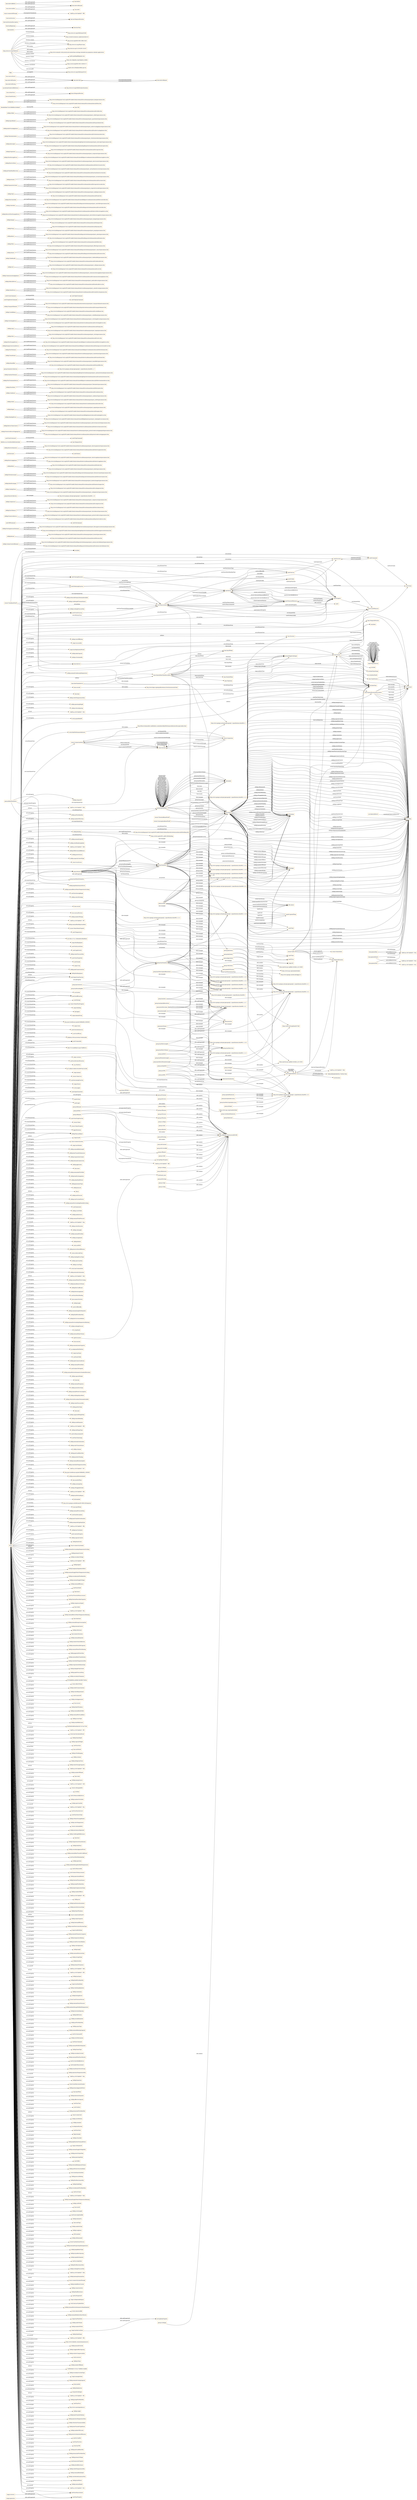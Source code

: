 digraph ar2dtool_diagram { 
rankdir=LR;
size="1501"
node [shape = rectangle, color="orange"]; "time:DateTimeInterval" "s4watr:ThresholdBasedTariff" "s4bldg:UnitaryControlElement" "s4bldg:Burner" "s4watr:WaterMeterProperty" "s4bldg:FireSuppressionTerminal" "saref:OnCommand" "s4city:KeyPerformanceIndicator" "saref:Temperature" "saref:SensingFunction" "bcb106e1a72a11c89a6a9bc0d9a99ba0" "s4agri:BuildingSpace" "s4bldg:ProtectiveDevice" "s4bldg:DuctSilencer" "s4bldg:Compressor" "geosp:FeatureCollection" "time:MonthOfYear" "time:TimePosition" "s4bldg:CoolingTower" "time:GeneralDateTimeDescription" "saref:MultiLevelState" "s4bldg:HeatExchanger" "time:DayOfWeek" "saref:Measurement" "saref:Time" "s4watr:Tariff" "saref:LightSwitch" "s4bldg:FlowInstrument" "saref:StartStopState" "saref:Smoke" "s4bldg:Boiler" "s4bldg:ElectricAppliance" "saref:Actuator" "s4agri:Crop" "s4watr:ConsumptionBasedTariff" "s4bldg:BuildingSpace" "s4bldg:ElectricGenerator" "time:TemporalUnit" "saref:OpenCloseFunction" "saref:OffCommand" "time:ProperInterval" "saref:StartCommand" "s4syst:ConnectionPoint" "s4bldg:ProtectiveDeviceTrippingUnit" "s4bldg:ElectricTimeControl" "saref:State" "s4bldg:ShadingDevice" "s4bldg:Engine" "s4bldg:Outlet" "s4bldg:Condenser" "s4bldg:FlowMeter" "saref:EventFunction" "s4bldg:FlowTreatmentDevice" "s4bldg:SanitaryTerminal" "wgs84:SpatialThing" "geosp:GeometryCollection" "s4bldg:Humidifier" "s4bldg:Transformer" "s4watr:TimeBasedTariff" "s4bldg:FlowTerminal" "s4bldg:EnergyConversionDevice" "time:Instant" "s4bldg:FlowStorageDevice" "s4watr:WaterMeter" "s4bldg:Valve" "s4bldg:Lamp" "s4bldg:SwitchingDevice" "s4bldg:CooledBeam" "ssn:System" "s4bldg:TransportElement" "saref:OnOffFunction" "saref:Energy" "saref:StepUpCommand" "saref:OpenCommand" "s4watr:WaterFlowProperty" "s4bldg:SolarDevice" "saref:CloseCommand" "s4agri:Building" "foaf:Agent" "s4agri:AnimalGroup" "s4bldg:MedicalDevice" "s4bldg:CommunicationAppliance" "time:TemporalDuration" "s4bldg:Coil" "s4bldg:TubeBundle" "s4bldg:Sensor" "s4bldg:Filter" "saref:StepDownCommand" "s4bldg:Alarm" "time:Duration" "saref:Function" "saref:Device" "saref:Sensor" "saref:Task" "saref:FeatureOfInterest" "s4bldg:Pump" "http://purl.obolibrary.org/obo/TAXRANK_0000000" "time:TimeZone" "s4agri:Farm" "saref:SwitchOnService" "saref:Price" "saref:OnOffState" "8f4dfe41d76f1cb31645cb7493e5a5bb" "s4agri:ID" "s4bldg:Damper" "saref:Property" "saref:Commodity" "time:GeneralDurationDescription" "99e2574c2ee669a0c2aaa470eff4610c" "geosp:SpatialObject" "s4bldg:ElectricFlowStorageDevice" "s4bldg:Controller" "s4syst:System" "s4bldg:FlowController" "saref:LevelControlFunction" "s4bldg:Tank" "sosa:Platform" "ab71e9be3135b81501b29979a15c428d" "s4bldg:EvaporativeCooler" "s4agri:Animal" "s4watr:WaterUse" "saref:ActuatingFunction" "time:TemporalEntity" "saref:MeteringFunction" "s4bldg:Actuator" "s4agri:Parcel" "s4city:Agent" "7286e40b68a6b3b85f3c2750f23e79eb" "saref:OpenCloseState" "s4bldg:AirToAirHeatRecovery" "saref:StopCommand" "geosp:Geometry" "s4bldg:ElectricMotor" "wgs84:Point" "cp:CadastralParcel" "s4syst:Connection" "s4bldg:Building" "saref:Profile" "time:TemporalPosition" "saref:Light" "s4bldg:FlowMovingDevice" "saref:StartStopFunction" "geosp:Feature" "s4watr:Water" "saref:Command" "s4watr:WaterProperty" "s4bldg:Evaporator" "saref:Service" "bigg:Patrimony" "s4bldg:Interceptor" "s4bldg:VibrationIsolator" "s4bldg:AudioVisualAppliance" "s4bldg:SpaceHeater" "s4bldg:Chiller" "time:TRS" "time:Interval" "saref:UnitOfMeasure" "s4bldg:Fan" "s4bldg:PhysicalObject" "66d5b1e1cce7ed1fb4289082d442fa91" "90e4bd5bbe7f1e520fb8fbcb184d6a07" ; /*classes style*/
	"geosp:asGML" -> "geosp:hasSerialization" [ label = "rdfs:subPropertyOf" ];
	"geosp:asGML" -> "http://www.opengis.net/spec/geosparql/1.1/specification.html#B.1.2.4" [ label = "skos:example" ];
	"geosp:geoJSONLiteral" -> "http://www.opengis.net/spec/geosparql/1.1/specification.html#B.1.2.4" [ label = "skos:example" ];
	"geosp:geoJSONLiteral" -> "https://tools.ietf.org/html/rfc7946" [ label = "rdfs:seeAlso" ];
	"time:inDateTime" -> "time:inTemporalPosition" [ label = "rdfs:subPropertyOf" ];
	"s4bldg:SolarDevice" -> "http://www.buildingsmart-tech.org/ifc/IFC4/Add1/html/schema/ifcelectricaldomain/pset/pset_solardevicetypecommon.htm" [ label = "prov:hadPrimarySource" ];
	"s4bldg:SolarDevice" -> "http://www.buildingsmart-tech.org/ifc/IFC4/Add1/html/schema/ifcelectricaldomain/lexical/ifcsolardevicetypeenum.htm" [ label = "prov:hadPrimarySource" ];
	"geosp:Feature" -> "http://www.opengis.net/spec/geosparql/1.1/specification.html#B.1.1.2.9" [ label = "skos:example" ];
	"geosp:Feature" -> "http://www.opengis.net/spec/geosparql/1.1/specification.html#B.1.2.3" [ label = "skos:example" ];
	"geosp:Feature" -> "http://www.opengis.net/spec/geosparql/1.1/specification.html#B.1.2.2" [ label = "skos:example" ];
	"geosp:Feature" -> "http://www.opengis.net/spec/geosparql/1.1/specification.html#B.1.1.2.5" [ label = "skos:example" ];
	"geosp:Feature" -> "http://www.opengis.net/spec/geosparql/1.1/specification.html#B.1.1.2.8" [ label = "skos:example" ];
	"geosp:Feature" -> "http://www.opengis.net/spec/geosparql/1.1/specification.html#B.1.1.2.7" [ label = "skos:example" ];
	"geosp:Feature" -> "http://www.opengis.net/spec/geosparql/1.1/specification.html#B.1.1.2.4" [ label = "skos:example" ];
	"geosp:Feature" -> "http://www.opengis.net/spec/geosparql/1.1/specification.html#B.1.1.2.3" [ label = "skos:example" ];
	"geosp:Feature" -> "geosp:Geometry" [ label = "owl:disjointWith" ];
	"geosp:Feature" -> "http://www.opengis.net/spec/geosparql/1.1/specification.html#B.1.1.2.6" [ label = "skos:example" ];
	"geosp:Feature" -> "http://www.opengis.net/spec/geosparql/1.1/specification.html#B.1.2.4" [ label = "skos:example" ];
	"geosp:Feature" -> "http://www.opengis.net/spec/geosparql/1.1/specification.html#B.1.1.3.2" [ label = "skos:example" ];
	"geosp:Feature" -> "http://www.opengis.net/spec/geosparql/1.1/specification.html#B.1.1.3.3" [ label = "skos:example" ];
	"geosp:Feature" -> "http://www.opengis.net/spec/geosparql/1.1/specification.html#B.1.1.2.2" [ label = "skos:example" ];
	"geosp:Feature" -> "http://www.opengis.net/spec/geosparql/1.1/specification.html#B.1.1.2.1" [ label = "skos:example" ];
	"s4agri:receives" -> "saref:hasMeasurement" [ label = "rdfs:subPropertyOf" ];
	"geosp:hasMetricVolume" -> "http://www.opengis.net/spec/geosparql/1.1/specification.html#B.1.2.2" [ label = "skos:example" ];
	"geosp:hasMetricVolume" -> "geosp:hasMetricSize" [ label = "rdfs:subPropertyOf" ];
	"geosp:hasMetricVolume" -> "http://www.opengis.net/spec/geosparql/1.1/specification.html#B.1.1.2.9" [ label = "skos:example" ];
	"s4bldg:Building" -> "http://www.buildingsmart-tech.org/ifc/IFC4/Add1/html/schema/ifcproductextension/lexical/ifcbuilding.htm" [ label = "prov:hadPrimarySource" ];
	"s4bldg:Building" -> "https://w3id.org/ifc/IFC4_ADD1#IfcBuilding" [ label = "rdfs:seeAlso" ];
	"s4bldg:SanitaryTerminal" -> "http://www.buildingsmart-tech.org/ifc/IFC4/Add1/html/schema/ifcplumbingfireprotectiondomain/pset/pset_sanitaryterminaltypecommon.htm" [ label = "prov:hadPrimarySource" ];
	"s4bldg:SanitaryTerminal" -> "http://www.buildingsmart-tech.org/ifc/IFC4/Add1/html/schema/ifcplumbingfireprotectiondomain/lexical/ifcsanitaryterminal.htm" [ label = "prov:hadPrimarySource" ];
	"s4bldg:Filter" -> "http://www.buildingsmart-tech.org/ifc/IFC4/Add1/html/schema/ifchvacdomain/lexical/ifcfilter.htm" [ label = "prov:hadPrimarySource" ];
	"s4bldg:Filter" -> "http://www.buildingsmart-tech.org/ifc/IFC4/Add1/html/schema/ifchvacdomain/pset/pset_filtertypecommon.htm" [ label = "prov:hadPrimarySource" ];
	"s4syst:Connection" -> "s4syst:System" [ label = "owl:disjointWith" ];
	"s4syst:Connection" -> "s4syst:ConnectionPoint" [ label = "owl:disjointWith" ];
	"geosp:ehMeet" -> "http://dbpedia.org/resource/DE-9IM" [ label = "rdfs:seeAlso" ];
	"geosp:ehMeet" -> "geosp:sfTouches" [ label = "owl:equivalentProperty" ];
	"geosp:sfOverlaps" -> "http://dbpedia.org/resource/DE-9IM" [ label = "rdfs:seeAlso" ];
	"geosp:hasMetricSpatialResolution" -> "http://www.opengis.net/spec/geosparql/1.1/specification.html#B.1.2.2" [ label = "skos:example" ];
	"geosp:hasMetricSpatialResolution" -> "http://www.opengis.net/spec/geosparql/1.1/specification.html#B.1.1.2.6" [ label = "skos:example" ];
	"geosp:ehDisjoint" -> "http://dbpedia.org/resource/DE-9IM" [ label = "rdfs:seeAlso" ];
	"geosp:ehDisjoint" -> "geosp:sfDisjoint" [ label = "owl:equivalentProperty" ];
	"geosp:gmlLiteral" -> "http://www.opengis.net/spec/geosparql/1.1/specification.html#B.1.2.4" [ label = "skos:example" ];
	"geosp:gmlLiteral" -> "https://portal.ogc.org/files/?artifact_id=20509" [ label = "rdfs:seeAlso" ];
	"s4bldg:FlowTreatmentDevice" -> "http://www.buildingsmart-tech.org/ifc/IFC4/Add1/html/schema/ifcsharedbldgserviceelements/lexical/ifcflowtreatmentdevice.htm" [ label = "prov:hadPrimarySource" ];
	"s4bldg:FlowMovingDevice" -> "http://www.buildingsmart-tech.org/ifc/IFC4/Add1/html/schema/ifcsharedbldgserviceelements/lexical/ifcflowmovingdevice.htm" [ label = "prov:hadPrimarySource" ];
	"s4agri:hasID" -> "owl:topObjectProperty" [ label = "rdfs:subPropertyOf" ];
	"geosp:sfTouches" -> "http://dbpedia.org/resource/DE-9IM" [ label = "rdfs:seeAlso" ];
	"cp:nationalCadastralReference" -> "http://www.w3.org/2008/05/skos#notation" [ label = "rdfs:subPropertyOf" ];
	"geosp:hasMetricLength" -> "http://www.opengis.net/spec/geosparql/1.1/specification.html#B.1.2.2" [ label = "skos:example" ];
	"geosp:hasMetricLength" -> "geosp:hasMetricSize" [ label = "rdfs:subPropertyOf" ];
	"saref:StepDownCommand" -> "saref:StepUpCommand" [ label = "owl:disjointWith" ];
	"geosp:sfWithin" -> "http://dbpedia.org/resource/DE-9IM" [ label = "rdfs:seeAlso" ];
	"time:intervalStarts" -> "time:intervalIn" [ label = "rdfs:subPropertyOf" ];
	"geosp:hasCentroid" -> "geosp:hasGeometry" [ label = "rdfs:subPropertyOf" ];
	"geosp:hasCentroid" -> "http://www.opengis.net/spec/geosparql/1.1/specification.html#B.1.2.2" [ label = "skos:example" ];
	"time:intervalIn" -> "time:intervalEquals" [ label = "owl:propertyDisjointWith" ];
	"http://www.w3.org/2006/time" -> "http://orcid.org/0000-0002-3884-3420" [ label = "dcterms:creator" ];
	"http://www.w3.org/2006/time" -> "http://www.w3.org/TR/owl-time" [ label = "rdfs:seeAlso" ];
	"http://www.w3.org/2006/time" -> "http://dx.doi.org/10.3233/SW-150187" [ label = "rdfs:seeAlso" ];
	"http://www.w3.org/2006/time" -> "http://www.semantic-web-journal.net/content/time-ontology-extended-non-gregorian-calendar-applications" [ label = "rdfs:seeAlso" ];
	"http://www.w3.org/2006/time" -> "http://www.w3.org/TR/owl-time" [ label = "dcterms:isVersionOf" ];
	"http://www.w3.org/2006/time" -> "http://www.w3.org/2006/time#2016" [ label = "owl:versionIRI" ];
	"http://www.w3.org/2006/time" -> "mailto:panfeng66@gmail.com" [ label = "dcterms:creator" ];
	"http://www.w3.org/2006/time" -> "https://en.wikipedia.org/wiki/Jerry_Hobbs" [ label = "dcterms:creator" ];
	"http://www.w3.org/2006/time" -> "https://orcid.org/0000-0001-8269-8171" [ label = "dcterms:contributor" ];
	"http://www.w3.org/2006/time" -> "mailto:chris.little@metoffice.gov.uk" [ label = "dcterms:contributor" ];
	"http://www.w3.org/2006/time" -> "http://www.w3.org/2006/time#2006" [ label = "owl:priorVersion" ];
	"http://www.w3.org/2006/time" -> "https://creativecommons.org/licenses/by/4.0/" [ label = "dcterms:license" ];
	"s4agri:hasPlantDate" -> "owl:topDataProperty" [ label = "rdfs:subPropertyOf" ];
	"s4bldg:Sensor" -> "http://www.buildingsmart-tech.org/ifc/IFC4/Add1/html/schema/ifcbuildingcontrolsdomain/pset/pset_sensortypecommon.htm" [ label = "prov:hadPrimarySource" ];
	"s4bldg:Sensor" -> "http://www.buildingsmart-tech.org/ifc/IFC4/Add1/html/schema/ifcbuildingcontrolsdomain/lexical/ifcsensor.htm" [ label = "prov:hadPrimarySource" ];
	"s4city:KeyPerformanceIndicator" -> "http://fiware-datamodels.readthedocs.io/en/latest/KeyPerformanceIndicator/doc/spec/index.html" [ label = "rdfs:seeAlso" ];
	"s4bldg:SpaceHeater" -> "http://www.buildingsmart-tech.org/ifc/IFC4/Add1/html/schema/ifchvacdomain/pset/pset_spaceheatertypecommon.htm" [ label = "prov:hadPrimarySource" ];
	"s4bldg:SpaceHeater" -> "http://www.buildingsmart-tech.org/ifc/IFC4/Add1/html/schema/ifchvacdomain/lexical/ifcspaceheater.htm" [ label = "prov:hadPrimarySource" ];
	"s4bldg:AirToAirHeatRecovery" -> "http://www.buildingsmart-tech.org/ifc/IFC4/Add1/html/schema/ifchvacdomain/pset/pset_airtoairheatrecoverytypecommon.htm" [ label = "prov:hadPrimarySource" ];
	"s4bldg:AirToAirHeatRecovery" -> "http://www.buildingsmart-tech.org/ifc/IFC4/Add1/html/schema/ifchvacdomain/lexical/ifcairtoairheatrecovery.htm" [ label = "prov:hadPrimarySource" ];
	"s4bldg:ElectricGenerator" -> "http://www.buildingsmart-tech.org/ifc/IFC4/Add1/html/schema/ifcelectricaldomain/pset/pset_electricgeneratortypecommon.htm" [ label = "prov:hadPrimarySource" ];
	"s4bldg:ElectricGenerator" -> "http://www.buildingsmart-tech.org/ifc/IFC4/Add1/html/schema/ifcelectricaldomain/lexical/ifcelectricgenerator.htm" [ label = "prov:hadPrimarySource" ];
	"s4bldg:ProtectiveDevice" -> "http://www.buildingsmart-tech.org/ifc/IFC4/Add1/html/schema/ifcelectricaldomain/pset/pset_protectivedevicetypecommon.htm" [ label = "prov:hadPrimarySource" ];
	"s4bldg:ProtectiveDevice" -> "http://www.buildingsmart-tech.org/ifc/IFC4/Add1/html/schema/ifcelectricaldomain/lexical/ifcprotectivedevice.htm" [ label = "prov:hadPrimarySource" ];
	"s4bldg:Condenser" -> "http://www.buildingsmart-tech.org/ifc/IFC4/Add1/html/schema/ifchvacdomain/lexical/ifccondenser.htm" [ label = "prov:hadPrimarySource" ];
	"s4bldg:Condenser" -> "http://www.buildingsmart-tech.org/ifc/IFC4/Add1/html/schema/ifchvacdomain/pset/pset_condensertypecommon.htm" [ label = "prov:hadPrimarySource" ];
	"geosp:asDGGS" -> "http://www.opengis.net/spec/geosparql/1.1/specification.html#B.1.2.4" [ label = "skos:example" ];
	"geosp:asDGGS" -> "geosp:hasSerialization" [ label = "rdfs:subPropertyOf" ];
	"geosp:ehContains" -> "http://dbpedia.org/resource/DE-9IM" [ label = "rdfs:seeAlso" ];
	"geosp:sfDisjoint" -> "http://dbpedia.org/resource/DE-9IM" [ label = "rdfs:seeAlso" ];
	"s4bldg:Pump" -> "http://www.buildingsmart-tech.org/ifc/IFC4/Add1/html/schema/ifchvacdomain/lexical/ifcpump.htm" [ label = "prov:hadPrimarySource" ];
	"s4bldg:Pump" -> "http://www.buildingsmart-tech.org/ifc/IFC4/Add1/html/schema/ifchvacdomain/pset/pset_pumptypecommon.htm" [ label = "prov:hadPrimarySource" ];
	"s4bldg:CooledBeam" -> "http://www.buildingsmart-tech.org/ifc/IFC4/Add1/html/schema/ifchvacdomain/lexical/ifccooledbeam.htm" [ label = "prov:hadPrimarySource" ];
	"s4bldg:CooledBeam" -> "http://www.buildingsmart-tech.org/ifc/IFC4/Add1/html/schema/ifchvacdomain/pset/pset_cooledbeamtypecommon.htm" [ label = "prov:hadPrimarySource" ];
	"geosp:ehCoveredBy" -> "http://dbpedia.org/resource/DE-9IM" [ label = "rdfs:seeAlso" ];
	"saref:CloseCommand" -> "saref:OpenCommand" [ label = "owl:disjointWith" ];
	"geosp:rcc8dc" -> "http://dbpedia.org/resource/DE-9IM" [ label = "rdfs:seeAlso" ];
	"s4bldg:Valve" -> "http://www.buildingsmart-tech.org/ifc/IFC4/Add1/html/schema/ifchvacdomain/pset/pset_valvetypecommon.htm" [ label = "prov:hadPrimarySource" ];
	"s4bldg:Valve" -> "http://www.buildingsmart-tech.org/ifc/IFC4/Add1/html/schema/ifchvacdomain/lexical/ifcvalve.htm" [ label = "prov:hadPrimarySource" ];
	"geosp:hasSpatialAccuracy" -> "http://www.opengis.net/spec/geosparql/1.1/specification.html#B.1.2.3" [ label = "skos:example" ];
	"s4bldg:Chiller" -> "http://www.buildingsmart-tech.org/ifc/IFC4/Add1/html/schema/ifchvacdomain/lexical/ifcchiller.htm" [ label = "prov:hadPrimarySource" ];
	"s4bldg:Chiller" -> "http://www.buildingsmart-tech.org/ifc/IFC4/Add1/html/schema/ifchvacdomain/pset/pset_chillertypecommon.htm" [ label = "prov:hadPrimarySource" ];
	"geosp:rcc8ntpp" -> "http://dbpedia.org/resource/DE-9IM" [ label = "rdfs:seeAlso" ];
	"time:hasBeginning" -> "time:hasTime" [ label = "rdfs:subPropertyOf" ];
	"bigg:" -> "http://www.w3.org/2006/time#2016" [ label = "owl:imports" ];
	"s4bldg:ElectricTimeControl" -> "http://www.buildingsmart-tech.org/ifc/IFC4/Add1/html/schema/ifcelectricaldomain/pset/pset_electrictimecontroltypecommon.htm" [ label = "prov:hadPrimarySource" ];
	"s4bldg:ElectricTimeControl" -> "http://www.buildingsmart-tech.org/ifc/IFC4/Add1/html/schema/ifcelectricaldomain/lexical/ifcelectrictimecontrol.htm" [ label = "prov:hadPrimarySource" ];
	"time:hasDuration" -> "time:hasTemporalDuration" [ label = "rdfs:subPropertyOf" ];
	"s4bldg:Burner" -> "http://www.buildingsmart-tech.org/ifc/IFC4/Add1/html/schema/ifchvacdomain/pset/pset_burnertypecommon.htm" [ label = "prov:hadPrimarySource" ];
	"s4bldg:Burner" -> "http://www.buildingsmart-tech.org/ifc/IFC4/Add1/html/schema/ifchvacdomain/lexical/ifcburner.htm" [ label = "prov:hadPrimarySource" ];
	"geosp:asKML" -> "http://www.opengis.net/spec/geosparql/1.1/specification.html#B.1.2.4" [ label = "skos:example" ];
	"geosp:asKML" -> "geosp:hasSerialization" [ label = "rdfs:subPropertyOf" ];
	"geosp:asKML" -> "https://www.ogc.org/standards/kml" [ label = "rdfs:seeAlso" ];
	"s4bldg:Humidifier" -> "http://www.buildingsmart-tech.org/ifc/IFC4/Add1/html/schema/ifchvacdomain/pset/pset_humidifiertypecommon.htm" [ label = "prov:hadPrimarySource" ];
	"s4bldg:Humidifier" -> "http://www.buildingsmart-tech.org/ifc/IFC4/Add1/html/schema/ifchvacdomain/lexical/ifchumidifier.htm" [ label = "prov:hadPrimarySource" ];
	"geosp:sfContains" -> "http://dbpedia.org/resource/DE-9IM" [ label = "rdfs:seeAlso" ];
	"time:ProperInterval" -> "time:Instant" [ label = "owl:disjointWith" ];
	"s4bldg:CommunicationAppliance" -> "http://www.buildingsmart-tech.org/ifc/IFC4/Add1/html/schema/ifcelectricaldomain/pset/pset_communicationsappliancetypecommon.htm" [ label = "prov:hadPrimarySource" ];
	"s4bldg:CommunicationAppliance" -> "http://www.buildingsmart-tech.org/ifc/IFC4/Add1/html/schema/ifcelectricaldomain/lexical/ifccommunicationsappliance.htm" [ label = "prov:hadPrimarySource" ];
	"geosp:asWKT" -> "http://www.opengis.net/spec/geosparql/1.1/specification.html#B.1.1.2.3" [ label = "skos:example" ];
	"geosp:asWKT" -> "http://www.opengis.net/spec/geosparql/1.1/specification.html#B.1.2.2" [ label = "skos:example" ];
	"geosp:asWKT" -> "geosp:hasSerialization" [ label = "rdfs:subPropertyOf" ];
	"geosp:asWKT" -> "http://www.opengis.net/spec/geosparql/1.1/specification.html#B.1.1.2.2" [ label = "skos:example" ];
	"geosp:asWKT" -> "http://www.opengis.net/spec/geosparql/1.1/specification.html#B.1.1.3.3" [ label = "skos:example" ];
	"geosp:asWKT" -> "http://www.opengis.net/spec/geosparql/1.1/specification.html#B.1.1.2.8" [ label = "skos:example" ];
	"geosp:asWKT" -> "http://www.opengis.net/spec/geosparql/1.1/specification.html#B.1.1.2.5" [ label = "skos:example" ];
	"geosp:asWKT" -> "http://www.opengis.net/spec/geosparql/1.1/specification.html#B.1.1.2.4" [ label = "skos:example" ];
	"geosp:asWKT" -> "http://www.opengis.net/spec/geosparql/1.1/specification.html#B.1.1.3.2" [ label = "skos:example" ];
	"geosp:asWKT" -> "http://www.opengis.net/spec/geosparql/1.1/specification.html#B.1.1.3.1" [ label = "skos:example" ];
	"geosp:asWKT" -> "http://www.opengis.net/spec/geosparql/1.1/specification.html#B.1.1.2.6" [ label = "skos:example" ];
	"geosp:asWKT" -> "http://www.opengis.net/spec/geosparql/1.1/specification.html#B.2.2.4" [ label = "skos:example" ];
	"geosp:asWKT" -> "http://www.opengis.net/spec/geosparql/1.1/specification.html#B.2.1" [ label = "skos:example" ];
	"geosp:asGeoJSON" -> "http://www.opengis.net/spec/geosparql/1.1/specification.html#B.1.2.4" [ label = "skos:example" ];
	"geosp:asGeoJSON" -> "geosp:hasSerialization" [ label = "rdfs:subPropertyOf" ];
	"geosp:asGeoJSON" -> "https://tools.ietf.org/html/rfc7946" [ label = "rdfs:seeAlso" ];
	"geosp:sfIntersects" -> "http://dbpedia.org/resource/DE-9IM" [ label = "rdfs:seeAlso" ];
	"s4agri:generates" -> "saref:hasProperty" [ label = "rdfs:subPropertyOf" ];
	"geosp:hasSpatialResolution" -> "http://www.opengis.net/spec/geosparql/1.1/specification.html#B.1.2.2" [ label = "skos:example" ];
	"s4bldg:Transformer" -> "http://www.buildingsmart-tech.org/ifc/IFC4/Add1/html/schema/ifcelectricaldomain/pset/pset_transformertypecommon.htm" [ label = "prov:hadPrimarySource" ];
	"s4bldg:Transformer" -> "http://www.buildingsmart-tech.org/ifc/IFC4/Add1/html/schema/ifcelectricaldomain/lexical/ifctransformer.htm" [ label = "prov:hadPrimarySource" ];
	"geosp:ehOverlap" -> "http://dbpedia.org/resource/DE-9IM" [ label = "rdfs:seeAlso" ];
	"geosp:FeatureCollection" -> "http://www.opengis.net/spec/geosparql/1.1/specification.html#B.1.1.6" [ label = "skos:example" ];
	"s4bldg:FlowStorageDevice" -> "http://www.buildingsmart-tech.org/ifc/IFC4/Add1/html/schema/ifcsharedbldgserviceelements/lexical/ifcflowstoragedevice.htm" [ label = "prov:hadPrimarySource" ];
	"geosp:rcc8po" -> "http://dbpedia.org/resource/DE-9IM" [ label = "rdfs:seeAlso" ];
	"time:intervalFinishes" -> "time:intervalIn" [ label = "rdfs:subPropertyOf" ];
	"s4bldg:Controller" -> "http://www.buildingsmart-tech.org/ifc/IFC4/Add1/html/schema/ifcbuildingcontrolsdomain/pset/pset_controllertypecommon.htm" [ label = "prov:hadPrimarySource" ];
	"s4bldg:Controller" -> "http://www.buildingsmart-tech.org/ifc/IFC4/Add1/html/schema/ifcbuildingcontrolsdomain/lexical/ifccontroller.htm" [ label = "prov:hadPrimarySource" ];
	"geosp:hasMetricArea" -> "http://www.opengis.net/spec/geosparql/1.1/specification.html#B.1.1.2.3" [ label = "skos:example" ];
	"geosp:hasMetricArea" -> "geosp:hasMetricSize" [ label = "rdfs:subPropertyOf" ];
	"geosp:hasMetricArea" -> "http://www.opengis.net/spec/geosparql/1.1/specification.html#B.1.1.2.9" [ label = "skos:example" ];
	"geosp:hasMetricArea" -> "http://www.opengis.net/spec/geosparql/1.1/specification.html#B.1.2.2" [ label = "skos:example" ];
	"geosp:hasMetricArea" -> "http://www.opengis.net/spec/geosparql/1.1/specification.html#B.1.1.3.3" [ label = "skos:example" ];
	"time:hasEnd" -> "time:hasTime" [ label = "rdfs:subPropertyOf" ];
	"saref:FeatureOfInterest" -> "saref:" [ label = "rdfs:comment" ];
	"s4syst:connectsSystem" -> "-7a8df1aa:1847da9d407:-7ff6" [ label = "owl:propertyChainAxiom" ];
	"geosp:Geometry" -> "http://www.opengis.net/spec/geosparql/1.1/specification.html#B.1.1.2.2" [ label = "skos:example" ];
	"geosp:Geometry" -> "http://www.opengis.net/spec/geosparql/1.1/specification.html#B.1.1.2.3" [ label = "skos:example" ];
	"geosp:Geometry" -> "http://www.opengis.net/spec/geosparql/1.1/specification.html#B.1.1.2.4" [ label = "skos:example" ];
	"geosp:Geometry" -> "http://www.opengis.net/spec/geosparql/1.1/specification.html#B.1.1.3.1" [ label = "skos:example" ];
	"geosp:Geometry" -> "http://www.opengis.net/spec/geosparql/1.1/specification.html#B.1.1.2.5" [ label = "skos:example" ];
	"geosp:Geometry" -> "http://www.opengis.net/spec/geosparql/1.1/specification.html#B.1.1.2.6" [ label = "skos:example" ];
	"geosp:Geometry" -> "http://www.opengis.net/spec/geosparql/1.1/specification.html#B.1.1.3.2" [ label = "skos:example" ];
	"geosp:Geometry" -> "http://www.opengis.net/spec/geosparql/1.1/specification.html#B.1.1.3.3" [ label = "skos:example" ];
	"geosp:Geometry" -> "http://www.opengis.net/spec/geosparql/1.1/specification.html#B.1.1.2.8" [ label = "skos:example" ];
	"geosp:Geometry" -> "http://www.opengis.net/spec/geosparql/1.1/specification.html#B.1.2.2" [ label = "skos:example" ];
	"geosp:Geometry" -> "http://www.opengis.net/spec/geosparql/1.1/specification.html#B.1.2.3" [ label = "skos:example" ];
	"geosp:Geometry" -> "http://www.opengis.net/spec/geosparql/1.1/specification.html#B.1.2.4" [ label = "skos:example" ];
	"saref:Actuator" -> "saref:Sensor" [ label = "owl:disjointWith" ];
	"s4syst:connectedThrough" -> "-7a8df1aa:1847da9d407:-7ff8" [ label = "owl:propertyChainAxiom" ];
	"s4bldg:FlowController" -> "http://www.buildingsmart-tech.org/ifc/IFC4/Add1/html/schema/ifcsharedbldgserviceelements/lexical/ifcflowcontroller.htm" [ label = "prov:hadPrimarySource" ];
	"s4bldg:ShadingDevice" -> "http://www.buildingsmart-tech.org/ifc/IFC4/Add1/html/schema/ifcsharedbldgelements/lexical/ifcshadingdevice.htm" [ label = "prov:hadPrimarySource" ];
	"s4bldg:ShadingDevice" -> "http://www.buildingsmart-tech.org/ifc/IFC4/Add1/html/schema/ifcsharedbldgelements/pset/pset_shadingdevicecommon.htm" [ label = "prov:hadPrimarySource" ];
	"wgs84:location" -> "foaf:based_near" [ label = "rdfs:subPropertyOf" ];
	"s4bldg:Lamp" -> "http://www.buildingsmart-tech.org/ifc/IFC4/Add1/html/schema/ifcelectricaldomain/lexical/ifclamp.htm" [ label = "prov:hadPrimarySource" ];
	"s4bldg:Lamp" -> "http://www.buildingsmart-tech.org/ifc/IFC4/Add1/html/schema/ifcelectricaldomain/pset/pset_lamptypecommon.htm" [ label = "prov:hadPrimarySource" ];
	"geosp:wktLiteral" -> "http://www.opengis.net/spec/geosparql/1.1/specification.html#B.2.2.2" [ label = "skos:example" ];
	"geosp:wktLiteral" -> "https://portal.ogc.org/files/?artifact_id=25355" [ label = "rdfs:seeAlso" ];
	"geosp:rcc8eq" -> "http://dbpedia.org/resource/DE-9IM" [ label = "rdfs:seeAlso" ];
	"time:generalDay" -> "-7a8df1aa:1847da9d407:-7fe4" [ label = "owl:withRestrictions" ];
	"time:generalDay" -> "xsd:string" [ label = "owl:onDatatype" ];
	"s4bldg:Alarm" -> "http://www.buildingsmart-tech.org/ifc/IFC4/Add1/html/schema/ifcbuildingcontrolsdomain/pset/pset_alarmtypecommon.htm" [ label = "prov:hadPrimarySource" ];
	"s4bldg:Alarm" -> "http://www.buildingsmart-tech.org/ifc/IFC4/Add1/html/schema/ifcbuildingcontrolsdomain/lexical/ifcalarm.htm" [ label = "prov:hadPrimarySource" ];
	"s4bldg:Outlet" -> "http://www.buildingsmart-tech.org/ifc/IFC4/Add1/html/schema/ifcelectricaldomain/pset/pset_outlettypecommon.htm" [ label = "prov:hadPrimarySource" ];
	"s4bldg:Outlet" -> "http://www.buildingsmart-tech.org/ifc/IFC4/Add1/html/schema/ifcelectricaldomain/lexical/ifcoutlet.htm" [ label = "prov:hadPrimarySource" ];
	"time:Instant" -> "time:ProperInterval" [ label = "owl:disjointWith" ];
	"geosp:isEmpty" -> "http://www.opengis.net/spec/geosparql/1.1/specification.html#B.1.2.3" [ label = "skos:example" ];
	"s4bldg:ProtectiveDeviceTrippingUnit" -> "http://www.buildingsmart-tech.org/ifc/IFC4/Add1/html/schema/ifcelectricaldomain/pset/pset_protectivedevicetrippingunittypecommon.htm" [ label = "prov:hadPrimarySource" ];
	"s4bldg:ProtectiveDeviceTrippingUnit" -> "http://www.buildingsmart-tech.org/ifc/IFC4/Add1/html/schema/ifcelectricaldomain/lexical/ifcprotectivedevicetrippingunit.htm" [ label = "prov:hadPrimarySource" ];
	"s4bldg:MedicalDevice" -> "http://www.buildingsmart-tech.org/ifc/IFC4/Add1/html/schema/ifchvacdomain/pset/pset_medicaldevicetypecommon.htm" [ label = "prov:hadPrimarySource" ];
	"s4bldg:MedicalDevice" -> "http://www.buildingsmart-tech.org/ifc/IFC4/Add1/html/schema/ifchvacdomain/lexical/ifcmedicaldevice.htm" [ label = "prov:hadPrimarySource" ];
	"geosp:defaultGeometry" -> "http://www.opengis.net/spec/geosparql/1.1/specification.html#B.2.1" [ label = "skos:example" ];
	"geosp:defaultGeometry" -> "geosp:hasGeometry" [ label = "rdfs:subPropertyOf" ];
	"geosp:defaultGeometry" -> "http://www.opengis.net/spec/geosparql/1.1/specification.html#B.1.2.2" [ label = "skos:example" ];
	"geosp:defaultGeometry" -> "geosp:hasDefaultGeometry" [ label = "owl:equivalentProperty" ];
	"time:generalMonth" -> "-7a8df1aa:1847da9d407:-7fe3" [ label = "owl:withRestrictions" ];
	"time:generalMonth" -> "xsd:string" [ label = "owl:onDatatype" ];
	"geosp:dggsLiteral" -> "http://www.opengis.net/spec/geosparql/1.1/specification.html#B.1.2.4" [ label = "skos:example" ];
	"geosp:dggsLiteral" -> "http://www.opengis.net/doc/AS/dggs/2.0" [ label = "rdfs:seeAlso" ];
	"geosp:hasSerialization" -> "http://www.opengis.net/spec/geosparql/1.1/specification.html#B.1.2.3" [ label = "skos:example" ];
	"s4bldg:Compressor" -> "http://www.buildingsmart-tech.org/ifc/IFC4/Add1/html/schema/ifchvacdomain/pset/pset_compressortypecommon.htm" [ label = "prov:hadPrimarySource" ];
	"s4bldg:Compressor" -> "http://www.buildingsmart-tech.org/ifc/IFC4/Add1/html/schema/ifchvacdomain/lexical/ifccompressor.htm" [ label = "prov:hadPrimarySource" ];
	"geosp:hasGeometry" -> "http://www.opengis.net/spec/geosparql/1.1/specification.html#B.1.1.2.3" [ label = "skos:example" ];
	"geosp:hasGeometry" -> "http://www.opengis.net/spec/geosparql/1.1/specification.html#B.1.1.2.6" [ label = "skos:example" ];
	"geosp:hasGeometry" -> "http://www.opengis.net/spec/geosparql/1.1/specification.html#B.1.2.3" [ label = "skos:example" ];
	"geosp:hasGeometry" -> "http://www.opengis.net/spec/geosparql/1.1/specification.html#B.1.2.4" [ label = "skos:example" ];
	"geosp:hasGeometry" -> "http://www.opengis.net/spec/geosparql/1.1/specification.html#B.1.1.3.2" [ label = "skos:example" ];
	"geosp:hasGeometry" -> "http://www.opengis.net/spec/geosparql/1.1/specification.html#B.1.2.2" [ label = "skos:example" ];
	"geosp:hasGeometry" -> "http://www.opengis.net/spec/geosparql/1.1/specification.html#B.1.1.2.4" [ label = "skos:example" ];
	"geosp:hasGeometry" -> "http://www.opengis.net/spec/geosparql/1.1/specification.html#B.1.1.2.5" [ label = "skos:example" ];
	"geosp:hasGeometry" -> "http://www.opengis.net/spec/geosparql/1.1/specification.html#B.1.1.2.8" [ label = "skos:example" ];
	"geosp:hasGeometry" -> "http://www.opengis.net/spec/geosparql/1.1/specification.html#B.2" [ label = "skos:example" ];
	"geosp:hasGeometry" -> "http://www.opengis.net/spec/geosparql/1.1/specification.html#B.1.1.2.2" [ label = "skos:example" ];
	"geosp:hasGeometry" -> "http://www.opengis.net/spec/geosparql/1.1/specification.html#B.1.1.3.3" [ label = "skos:example" ];
	"geosp:hasArea" -> "http://www.opengis.net/spec/geosparql/1.1/specification.html#B.1.2.2" [ label = "skos:example" ];
	"geosp:hasArea" -> "http://www.opengis.net/spec/geosparql/1.1/specification.html#B.1.1.2.4" [ label = "skos:example" ];
	"geosp:hasArea" -> "geosp:hasSize" [ label = "rdfs:subPropertyOf" ];
	"s4bldg:CoolingTower" -> "http://www.buildingsmart-tech.org/ifc/IFC4/Add1/html/schema/ifchvacdomain/lexical/ifccoolingtower.htm" [ label = "prov:hadPrimarySource" ];
	"s4bldg:CoolingTower" -> "http://www.buildingsmart-tech.org/ifc/IFC4/Add1/html/schema/ifchvacdomain/pset/pset_coolingtowertypecommon.htm" [ label = "prov:hadPrimarySource" ];
	"s4bldg:ElectricAppliance" -> "http://www.buildingsmart-tech.org/ifc/IFC4/Add1/html/schema/ifcelectricaldomain/pset/pset_electricappliancetypecommon.htm" [ label = "prov:hadPrimarySource" ];
	"s4bldg:ElectricAppliance" -> "http://www.buildingsmart-tech.org/ifc/IFC4/Add1/html/schema/ifcelectricaldomain/lexical/ifcelectricappliance.htm" [ label = "prov:hadPrimarySource" ];
	"time:seconds" -> "http://www.bipm.org/en/publications/si-brochure/second.html" [ label = "rdfs:seeAlso" ];
	"s4bldg:HeatExchanger" -> "http://www.buildingsmart-tech.org/ifc/IFC4/Add1/html/schema/ifchvacdomain/pset/pset_heatexchangertypecommon.htm" [ label = "prov:hadPrimarySource" ];
	"s4bldg:HeatExchanger" -> "http://www.buildingsmart-tech.org/ifc/IFC4/Add1/html/schema/ifchvacdomain/lexical/ifcheatexchanger.htm" [ label = "prov:hadPrimarySource" ];
	"geosp:rcc8ntppi" -> "http://dbpedia.org/resource/DE-9IM" [ label = "rdfs:seeAlso" ];
	"geosp:hasPerimeterLength" -> "http://www.opengis.net/spec/geosparql/1.1/specification.html#B.1.1.1.2" [ label = "skos:example" ];
	"geosp:hasPerimeterLength" -> "geosp:hasSize" [ label = "rdfs:subPropertyOf" ];
	"saref:OffCommand" -> "saref:OnCommand" [ label = "owl:disjointWith" ];
	"time:hasDurationDescription" -> "time:hasTemporalDuration" [ label = "rdfs:subPropertyOf" ];
	"geosp:kmlLiteral" -> "http://www.opengis.net/spec/geosparql/1.1/specification.html#B.1.2.4" [ label = "skos:example" ];
	"geosp:kmlLiteral" -> "https://www.ogc.org/standards/kml/" [ label = "rdfs:seeAlso" ];
	"geosp:hasDefaultGeometry" -> "geosp:hasGeometry" [ label = "rdfs:subPropertyOf" ];
	"time:intervalBefore" -> "time:intervalDisjoint" [ label = "rdfs:subPropertyOf" ];
	"time:intervalBefore" -> "time:before" [ label = "rdfs:subPropertyOf" ];
	"geosp:hasMetricSpatialAccuracy" -> "http://www.opengis.net/spec/geosparql/1.1/specification.html#B.1.2.3" [ label = "skos:example" ];
	"s4bldg:AudioVisualAppliance" -> "http://www.buildingsmart-tech.org/ifc/IFC4/Add1/html/schema/ifcelectricaldomain/pset/pset_audiovisualappliancetypecommon.htm" [ label = "prov:hadPrimarySource" ];
	"s4bldg:AudioVisualAppliance" -> "http://www.buildingsmart-tech.org/ifc/IFC4/Add1/html/schema/ifcelectricaldomain/lexical/ifcaudiovisualappliance.htm" [ label = "prov:hadPrimarySource" ];
	"s4bldg:FlowInstrument" -> "http://www.buildingsmart-tech.org/ifc/IFC4/Add1/html/schema/ifcbuildingcontrolsdomain/pset/pset_flowinstrumenttypecommon.htm" [ label = "prov:hadPrimarySource" ];
	"s4bldg:FlowInstrument" -> "http://www.buildingsmart-tech.org/ifc/IFC4/Add1/html/schema/ifcbuildingcontrolsdomain/lexical/ifcflowinstrument.htm" [ label = "prov:hadPrimarySource" ];
	"time:intervalEquals" -> "time:intervalIn" [ label = "owl:propertyDisjointWith" ];
	"geosp:spatialDimension" -> "http://www.opengis.net/spec/geosparql/1.1/specification.html#B.1.2.3" [ label = "skos:example" ];
	"geosp:ehEquals" -> "http://dbpedia.org/resource/DE-9IM" [ label = "rdfs:seeAlso" ];
	"geosp:ehEquals" -> "geosp:sfEquals" [ label = "owl:equivalentProperty" ];
	"s4bldg:VibrationIsolator" -> "http://www.buildingsmart-tech.org/ifc/IFC4/Add1/html/schema/ifchvacdomain/lexical/ifcvibrationisolator.htm" [ label = "prov:hadPrimarySource" ];
	"s4bldg:VibrationIsolator" -> "http://www.buildingsmart-tech.org/ifc/IFC4/Add1/html/schema/ifchvacdomain/pset/pset_vibrationisolatortypecommon.htm" [ label = "prov:hadPrimarySource" ];
	"geosp:isSimple" -> "http://www.opengis.net/spec/geosparql/1.1/specification.html#B.1.2.3" [ label = "skos:example" ];
	"geosp:isSimple" -> "https://portal.ogc.org/files/?artifact_id=25355" [ label = "rdfs:seeAlso" ];
	"geosp:hasVolume" -> "http://www.opengis.net/spec/geosparql/1.1/specification.html#B.1.2.2" [ label = "skos:example" ];
	"geosp:hasVolume" -> "geosp:hasSize" [ label = "rdfs:subPropertyOf" ];
	"geosp:ehCovers" -> "http://dbpedia.org/resource/DE-9IM" [ label = "rdfs:seeAlso" ];
	"geosp:dimension" -> "http://www.opengis.net/spec/geosparql/1.1/specification.html#B.1.2.3" [ label = "skos:example" ];
	"s4bldg:Actuator" -> "http://www.buildingsmart-tech.org/ifc/IFC4/Add1/html/schema/ifcbuildingcontrolsdomain/pset/pset_actuatortypecommon.htm" [ label = "prov:hadPrimarySource" ];
	"s4bldg:Actuator" -> "http://www.buildingsmart-tech.org/ifc/IFC4/Add1/html/schema/ifcbuildingcontrolsdomain/lexical/ifcactuator.htm" [ label = "prov:hadPrimarySource" ];
	"s4bldg:DuctSilencer" -> "http://www.buildingsmart-tech.org/ifc/IFC4/Add1/html/schema/ifchvacdomain/lexical/ifcductsilencer.htm" [ label = "prov:hadPrimarySource" ];
	"s4bldg:DuctSilencer" -> "http://www.buildingsmart-tech.org/ifc/IFC4/Add1/html/schema/ifchvacdomain/pset/pset_ductsilencertypecommon.htm" [ label = "prov:hadPrimarySource" ];
	"geosp:rcc8tpp" -> "http://dbpedia.org/resource/DE-9IM" [ label = "rdfs:seeAlso" ];
	"s4bldg:Evaporator" -> "http://www.buildingsmart-tech.org/ifc/IFC4/Add1/html/schema/ifchvacdomain/lexical/ifcevaporator.htm" [ label = "prov:hadPrimarySource" ];
	"s4bldg:Evaporator" -> "http://www.buildingsmart-tech.org/ifc/IFC4/Add1/html/schema/ifchvacdomain/pset/pset_evaporatortypecommon.htm" [ label = "prov:hadPrimarySource" ];
	"s4bldg:Coil" -> "http://www.buildingsmart-tech.org/ifc/IFC4/Add1/html/schema/ifchvacdomain/pset/pset_coiltypecommon.htm" [ label = "prov:hadPrimarySource" ];
	"s4bldg:Coil" -> "http://www.buildingsmart-tech.org/ifc/IFC4/Add1/html/schema/ifchvacdomain/lexical/ifccoil.htm" [ label = "prov:hadPrimarySource" ];
	"geosp:sfCrosses" -> "http://dbpedia.org/resource/DE-9IM" [ label = "rdfs:seeAlso" ];
	"s4bldg:FireSuppressionTerminal" -> "http://www.buildingsmart-tech.org/ifc/IFC4/Add1/html/schema/ifcplumbingfireprotectiondomain/pset/pset_firesuppressionterminaltypecommon.htm" [ label = "prov:hadPrimarySource" ];
	"s4bldg:FireSuppressionTerminal" -> "http://www.buildingsmart-tech.org/ifc/IFC4/Add1/html/schema/ifcplumbingfireprotectiondomain/lexical/ifcfiresuppressionterminal.htm" [ label = "prov:hadPrimarySource" ];
	"saref:StartCommand" -> "saref:StopCommand" [ label = "owl:disjointWith" ];
	"geosp:coordinateDimension" -> "http://www.opengis.net/spec/geosparql/1.1/specification.html#B.1.2.3" [ label = "skos:example" ];
	"geosp:GeometryCollection" -> "http://www.opengis.net/spec/geosparql/1.1/specification.html#B.1.1.7" [ label = "skos:example" ];
	"geosp:SpatialObject" -> "http://www.opengis.net/spec/geosparql/1.1/specification.html#B.1.1.1.1" [ label = "skos:example" ];
	"geosp:SpatialObject" -> "http://www.opengis.net/spec/geosparql/1.1/specification.html#B.1.1.1.2" [ label = "skos:example" ];
	"geosp:sfEquals" -> "http://dbpedia.org/resource/DE-9IM" [ label = "rdfs:seeAlso" ];
	"geosp:hasLength" -> "http://www.opengis.net/spec/geosparql/1.1/specification.html#B.1.2.2" [ label = "skos:example" ];
	"geosp:hasLength" -> "http://www.opengis.net/spec/geosparql/1.1/specification.html#B.1.1.2.7" [ label = "skos:example" ];
	"geosp:hasLength" -> "geosp:hasSize" [ label = "rdfs:subPropertyOf" ];
	"s4bldg:EvaporativeCooler" -> "http://www.buildingsmart-tech.org/ifc/IFC4/Add1/html/schema/ifchvacdomain/lexical/ifcevaporativecooler.htm" [ label = "prov:hadPrimarySource" ];
	"s4bldg:EvaporativeCooler" -> "http://www.buildingsmart-tech.org/ifc/IFC4/Add1/html/schema/ifchvacdomain/pset/pset_evaporativecoolertypecommon.htm" [ label = "prov:hadPrimarySource" ];
	"s4bldg:FlowMeter" -> "http://www.buildingsmart-tech.org/ifc/IFC4/Add1/html/schema/ifchvacdomain/pset/pset_flowmetertypecommon.htm" [ label = "prov:hadPrimarySource" ];
	"s4bldg:FlowMeter" -> "http://www.buildingsmart-tech.org/ifc/IFC4/Add1/html/schema/ifchvacdomain/lexical/ifcflowmeter.htm" [ label = "prov:hadPrimarySource" ];
	"s4bldg:TubeBundle" -> "http://www.buildingsmart-tech.org/ifc/IFC4/Add1/html/schema/ifchvacdomain/pset/pset_tubebundletypecommon.htm" [ label = "prov:hadPrimarySource" ];
	"s4bldg:TubeBundle" -> "http://www.buildingsmart-tech.org/ifc/IFC4/Add1/html/schema/ifchvacdomain/lexical/ifctubebundle.htm" [ label = "prov:hadPrimarySource" ];
	"saref:Measurement" -> "saref:UnitOfMeasure" [ label = "owl:disjointWith" ];
	"saref:Measurement" -> "saref:Property" [ label = "owl:disjointWith" ];
	"time:TemporalEntity" -> "7286e40b68a6b3b85f3c2750f23e79eb" [ label = "owl:equivalentClass" ];
	"time:TemporalEntity" -> "-7a8df1aa:1847da9d407:-7fe8" [ label = "owl:unionOf" ];
	"geosp:rcc8tppi" -> "http://dbpedia.org/resource/DE-9IM" [ label = "rdfs:seeAlso" ];
	"geosp:hasMetricPerimeterLength" -> "http://www.opengis.net/spec/geosparql/1.1/specification.html#B.1.1.1.2" [ label = "skos:example" ];
	"geosp:hasMetricPerimeterLength" -> "geosp:hasMetricSize" [ label = "rdfs:subPropertyOf" ];
	"s4syst:ConnectionPoint" -> "s4syst:System" [ label = "owl:disjointWith" ];
	"time:intervalDuring" -> "time:intervalIn" [ label = "rdfs:subPropertyOf" ];
	"time:inTimePosition" -> "time:inTemporalPosition" [ label = "rdfs:subPropertyOf" ];
	"s4bldg:Damper" -> "http://www.buildingsmart-tech.org/ifc/IFC4/Add1/html/schema/ifchvacdomain/pset/pset_dampertypecommon.htm" [ label = "prov:hadPrimarySource" ];
	"s4bldg:Damper" -> "http://www.buildingsmart-tech.org/ifc/IFC4/Add1/html/schema/ifchvacdomain/lexical/ifcdamper.htm" [ label = "prov:hadPrimarySource" ];
	"s4bldg:TransportElement" -> "http://www.buildingsmart-tech.org/ifc/IFC4/Add1/html/schema/ifcproductextension/pset/pset_transportelementcommon.htm" [ label = "prov:hadPrimarySource" ];
	"s4bldg:TransportElement" -> "http://www.buildingsmart-tech.org/ifc/IFC4/Add1/html/schema/ifcproductextension/lexical/ifctransportelement.htm" [ label = "prov:hadPrimarySource" ];
	"s4bldg:ElectricMotor" -> "http://www.buildingsmart-tech.org/ifc/IFC4/Add1/html/schema/ifcelectricaldomain/pset/pset_electricmotortypecommon.htm" [ label = "prov:hadPrimarySource" ];
	"s4bldg:ElectricMotor" -> "http://www.buildingsmart-tech.org/ifc/IFC4/Add1/html/schema/ifcelectricaldomain/lexical/ifcelectricmotor.htm" [ label = "prov:hadPrimarySource" ];
	"s4bldg:Fan" -> "http://www.buildingsmart-tech.org/ifc/IFC4/Add1/html/schema/ifchvacdomain/pset/pset_fantypecommon.htm" [ label = "prov:hadPrimarySource" ];
	"s4bldg:Fan" -> "http://www.buildingsmart-tech.org/ifc/IFC4/Add1/html/schema/ifchvacdomain/lexical/ifcfan.htm" [ label = "prov:hadPrimarySource" ];
	"saref:Property" -> "saref:UnitOfMeasure" [ label = "owl:disjointWith" ];
	"s4bldg:Boiler" -> "http://www.buildingsmart-tech.org/ifc/IFC4/Add1/html/schema/ifchvacdomain/lexical/ifcboiler.htm" [ label = "prov:hadPrimarySource" ];
	"s4bldg:Boiler" -> "http://www.buildingsmart-tech.org/ifc/IFC4/Add1/html/schema/ifchvacdomain/pset/pset_boilertypecommon.htm" [ label = "prov:hadPrimarySource" ];
	"geosp:rcc8ec" -> "http://dbpedia.org/resource/DE-9IM" [ label = "rdfs:seeAlso" ];
	"s4agri:hasHarvestDate" -> "owl:topDataProperty" [ label = "rdfs:subPropertyOf" ];
	"time:intervalAfter" -> "time:after" [ label = "rdfs:subPropertyOf" ];
	"time:intervalAfter" -> "time:intervalDisjoint" [ label = "rdfs:subPropertyOf" ];
	"s4bldg:FlowTerminal" -> "http://www.buildingsmart-tech.org/ifc/IFC4/Add1/html/schema/ifcsharedbldgserviceelements/lexical/ifcflowterminal.htm" [ label = "prov:hadPrimarySource" ];
	"s4bldg:EnergyConversionDevice" -> "http://www.buildingsmart-tech.org/ifc/IFC4/Add1/html/schema/ifcsharedbldgserviceelements/lexical/ifcenergyconversiondevice.htm" [ label = "prov:hadPrimarySource" ];
	"s4bldg:UnitaryControlElement" -> "http://www.buildingsmart-tech.org/ifc/IFC4/Add1/html/schema/ifcbuildingcontrolsdomain/pset/pset_unitarycontrolelementtypecommon.htm" [ label = "prov:hadPrimarySource" ];
	"s4bldg:UnitaryControlElement" -> "http://www.buildingsmart-tech.org/ifc/IFC4/Add1/html/schema/ifcbuildingcontrolsdomain/lexical/ifcunitarycontrolelement.htm" [ label = "prov:hadPrimarySource" ];
	"s4bldg:SwitchingDevice" -> "http://www.buildingsmart-tech.org/ifc/IFC4/Add1/html/schema/ifcelectricaldomain/pset/pset_switchingdevicetypecommon.htm" [ label = "prov:hadPrimarySource" ];
	"s4bldg:SwitchingDevice" -> "http://www.buildingsmart-tech.org/ifc/IFC4/Add1/html/schema/ifcelectricaldomain/lexical/ifcswitchingdevice.htm" [ label = "prov:hadPrimarySource" ];
	"geosp:hasBoundingBox" -> "http://www.opengis.net/spec/geosparql/1.1/specification.html#B.1.2.2" [ label = "skos:example" ];
	"geosp:hasBoundingBox" -> "geosp:hasGeometry" [ label = "rdfs:subPropertyOf" ];
	"s4bldg:ElectricFlowStorageDevice" -> "http://www.buildingsmart-tech.org/ifc/IFC4/Add1/html/schema/ifcelectricaldomain/lexical/ifcelectricflowstoragedevice.htm" [ label = "prov:hadPrimarySource" ];
	"s4bldg:ElectricFlowStorageDevice" -> "http://www.buildingsmart-tech.org/ifc/IFC4/Add1/html/schema/ifcelectricaldomain/pset/pset_electricflowstoragedevicetypecommon.htm" [ label = "prov:hadPrimarySource" ];
	"s4bldg:Engine" -> "http://www.buildingsmart-tech.org/ifc/IFC4/Add1/html/schema/ifchvacdomain/pset/pset_enginetypecommon.htm" [ label = "prov:hadPrimarySource" ];
	"s4bldg:Engine" -> "http://www.buildingsmart-tech.org/ifc/IFC4/Add1/html/schema/ifchvacdomain/lexical/ifcengine.htm" [ label = "prov:hadPrimarySource" ];
	"s4agri:contains" -> "geosp:sfContains" [ label = "rdfs:subPropertyOf" ];
	"NULL" -> "s4agri:hasMember" [ label = "owl:onProperty" ];
	"NULL" -> "time:TemporalPosition" [ label = "rdf:first" ];
	"NULL" -> "s4bldg:nominalBodyLength" [ label = "owl:onProperty" ];
	"NULL" -> "geosp:SpatialObject" [ label = "owl:allValuesFrom" ];
	"NULL" -> "saref:Measurement" [ label = "owl:allValuesFrom" ];
	"NULL" -> "s4bldg:heatTransferDimension" [ label = "owl:onProperty" ];
	"NULL" -> "saref:hasProperty" [ label = "owl:onProperty" ];
	"NULL" -> "s4bldg:evaporationCoolant" [ label = "owl:onProperty" ];
	"NULL" -> "s4bldg:thermalConductivity" [ label = "owl:onProperty" ];
	"NULL" -> "s4bldg:application" [ label = "owl:onProperty" ];
	"NULL" -> "time:years" [ label = "owl:onProperty" ];
	"NULL" -> "s4city:Agent" [ label = "owl:allValuesFrom" ];
	"NULL" -> "s4bldg:nominalAirFlowRate" [ label = "owl:onProperty" ];
	"NULL" -> "saref:Commodity" [ label = "owl:allValuesFrom" ];
	"NULL" -> "time:GeneralDurationDescription" [ label = "rdf:first" ];
	"NULL" -> "s4bldg:heatExchangeArea" [ label = "owl:onProperty" ];
	"NULL" -> "s4watr:WaterMeterProperty" [ label = "owl:allValuesFrom" ];
	"NULL" -> "s4bldg:idealShaftPower" [ label = "owl:onProperty" ];
	"NULL" -> "s4watr:WaterFlowProperty" [ label = "owl:someValuesFrom" ];
	"NULL" -> "s4bldg:placementType" [ label = "owl:onProperty" ];
	"NULL" -> "s4bldg:hasLock" [ label = "owl:onProperty" ];
	"NULL" -> "rdf:nil" [ label = "rdf:rest" ];
	"NULL" -> "s4bldg:testPressure" [ label = "owl:onProperty" ];
	"NULL" -> "s4bldg:startCurrentFactor" [ label = "owl:onProperty" ];
	"NULL" -> "s4bldg:nominalSorroundingHumidityCooling" [ label = "owl:onProperty" ];
	"NULL" -> "saref:represents" [ label = "owl:onProperty" ];
	"NULL" -> "foaf:Agent" [ label = "owl:someValuesFrom" ];
	"NULL" -> "s4bldg:coverWidth" [ label = "owl:onProperty" ];
	"NULL" -> "s4bldg:mediaSource" [ label = "owl:onProperty" ];
	"NULL" -> "s4bldg:nominalTotalPressure" [ label = "owl:onProperty" ];
	"NULL" -> "-7a8df1aa:1847da9d407:-7fea" [ label = "owl:unionOf" ];
	"NULL" -> "time:TemporalEntity" [ label = "owl:someValuesFrom" ];
	"NULL" -> "saref:MeteringFunction" [ label = "owl:someValuesFrom" ];
	"NULL" -> "s4agri:hasID" [ label = "owl:onProperty" ];
	"NULL" -> "s4bldg:switchFunction" [ label = "owl:onProperty" ];
	"NULL" -> "s4bldg:coilLength" [ label = "owl:onProperty" ];
	"NULL" -> "saref:Time" [ label = "owl:allValuesFrom" ];
	"NULL" -> "s4bldg:nominalFlowRate" [ label = "owl:onProperty" ];
	"NULL" -> "s4bldg:arrangement" [ label = "owl:onProperty" ];
	"NULL" -> "s4bldg:fireExit" [ label = "owl:onProperty" ];
	"NULL" -> "s4city:isKPIOf" [ label = "owl:onProperty" ];
	"NULL" -> "s4bldg:electricMotorEfficiency" [ label = "owl:onProperty" ];
	"NULL" -> "s4city:isDerivedFrom" [ label = "owl:onProperty" ];
	"NULL" -> "s4bldg:shadingDeviceType" [ label = "owl:onProperty" ];
	"NULL" -> "s4city:KeyPerformanceIndicator" [ label = "owl:allValuesFrom" ];
	"NULL" -> "s4bldg:spectrumMax" [ label = "owl:onProperty" ];
	"NULL" -> "s4bldg:circuitType" [ label = "owl:onProperty" ];
	"NULL" -> "s4city:hasCreationDate" [ label = "owl:onProperty" ];
	"NULL" -> "s4bldg:internalSurfaceArea" [ label = "owl:onProperty" ];
	"NULL" -> "-7a8df1aa:1847da9d407:-7fe0" [ label = "rdf:rest" ];
	"NULL" -> "s4bldg:nominalWaterFlowCooling" [ label = "owl:onProperty" ];
	"NULL" -> "s4bldg:basinReserveVolume" [ label = "owl:onProperty" ];
	"NULL" -> "s4bldg:flowCoefficient" [ label = "owl:onProperty" ];
	"NULL" -> "saref:Command" [ label = "owl:onClass" ];
	"NULL" -> "s4bldg:flowArrangement" [ label = "owl:onProperty" ];
	"NULL" -> "saref:hasMeterReading" [ label = "owl:onProperty" ];
	"NULL" -> "saref:MultiLevelState" [ label = "owl:someValuesFrom" ];
	"NULL" -> "saref:Price" [ label = "owl:allValuesFrom" ];
	"NULL" -> "time:numericPosition" [ label = "owl:onProperty" ];
	"NULL" -> "s4bldg:height" [ label = "owl:onProperty" ];
	"NULL" -> "s4agri:hasPlantDate" [ label = "owl:onProperty" ];
	"NULL" -> "saref:isOfferedBy" [ label = "owl:onProperty" ];
	"NULL" -> "s4bldg:nominalLengthOrDiameter" [ label = "owl:onProperty" ];
	"NULL" -> "s4bldg:fluidFlowRateMax" [ label = "owl:onProperty" ];
	"NULL" -> "s4bldg:firstCurvatureRadius" [ label = "owl:onProperty" ];
	"NULL" -> "s4bldg:nominalSorroundingTemperatureHeating" [ label = "owl:onProperty" ];
	"NULL" -> "8f4dfe41d76f1cb31645cb7493e5a5bb" [ label = "owl:allValuesFrom" ];
	"NULL" -> "s4bldg:workingPressure" [ label = "owl:onProperty" ];
	"NULL" -> "xsd:gMonth" [ label = "owl:allValuesFrom" ];
	"NULL" -> "s4bldg:internalWaterVolume" [ label = "owl:onProperty" ];
	"NULL" -> "xsd:decimal" [ label = "owl:allValuesFrom" ];
	"NULL" -> "s4watr:Water" [ label = "owl:someValuesFrom" ];
	"NULL" -> "time:minutes" [ label = "owl:onProperty" ];
	"NULL" -> "s4bldg:nominalLatentCapacity" [ label = "owl:onProperty" ];
	"NULL" -> "ssn:deployedOnPlatform" [ label = "owl:onProperty" ];
	"NULL" -> "s4agri:hasName" [ label = "owl:onProperty" ];
	"NULL" -> "time:TemporalEntity" [ label = "owl:allValuesFrom" ];
	"NULL" -> "saref:hasProfile" [ label = "owl:onProperty" ];
	"NULL" -> "s4bldg:pipeConnectionEnum" [ label = "owl:onProperty" ];
	"NULL" -> "time:TemporalDuration" [ label = "owl:allValuesFrom" ];
	"NULL" -> "s4bldg:nominalPowerRate" [ label = "owl:onProperty" ];
	"NULL" -> "saref:relatesToProperty" [ label = "owl:onProperty" ];
	"NULL" -> "s4bldg:nominalParticleGeometricStandardDeviation" [ label = "owl:onProperty" ];
	"NULL" -> "s4bldg:capacityPeople" [ label = "owl:onProperty" ];
	"NULL" -> "time:day" [ label = "owl:onProperty" ];
	"NULL" -> "saref:Device" [ label = "owl:allValuesFrom" ];
	"NULL" -> "s4bldg:nominalFrequency" [ label = "owl:onProperty" ];
	"NULL" -> "s4bldg:motorDriveType" [ label = "owl:onProperty" ];
	"NULL" -> "s4bldg:nominalPowerConsumption" [ label = "owl:onProperty" ];
	"NULL" -> "s4bldg:realImpedanceRatio" [ label = "owl:onProperty" ];
	"NULL" -> "s4bldg:isNeutralSecondaryTerminalAvailable" [ label = "owl:onProperty" ];
	"NULL" -> "s4bldg:waterPressureMin" [ label = "owl:onProperty" ];
	"NULL" -> "s4bldg:patternType" [ label = "owl:onProperty" ];
	"NULL" -> "time:year" [ label = "owl:onProperty" ];
	"NULL" -> "saref:Smoke" [ label = "owl:someValuesFrom" ];
	"NULL" -> "s4bldg:supportedWeightMax" [ label = "owl:onProperty" ];
	"NULL" -> "s4bldg:remoteReading" [ label = "owl:onProperty" ];
	"NULL" -> "saref:UnitOfMeasure" [ label = "owl:allValuesFrom" ];
	"NULL" -> "s4bldg:insideDiameter" [ label = "owl:onProperty" ];
	"NULL" -> "s4bldg:BuildingSpace" [ label = "owl:allValuesFrom" ];
	"NULL" -> "-7a8df1aa:1847da9d407:-7ff0" [ label = "owl:unionOf" ];
	"NULL" -> "s4bldg:endShapeType" [ label = "owl:onProperty" ];
	"NULL" -> "saref:isMeasurementOf" [ label = "owl:onProperty" ];
	"NULL" -> "saref:hasTimestamp" [ label = "owl:onProperty" ];
	"NULL" -> "s4bldg:externalSurfaceArea" [ label = "owl:onProperty" ];
	"NULL" -> "s4bldg:solarTransmittance" [ label = "owl:onProperty" ];
	"NULL" -> "s4bldg:volumen" [ label = "owl:onProperty" ];
	"NULL" -> "s4bldg:partLoadRatioMax" [ label = "owl:onProperty" ];
	"NULL" -> "s4bldg:hasPartWinding" [ label = "owl:onProperty" ];
	"NULL" -> "s4bldg:nominalRotationSpeed" [ label = "owl:onProperty" ];
	"NULL" -> "s4bldg:waterInletTemperatureMax" [ label = "owl:onProperty" ];
	"NULL" -> "ab71e9be3135b81501b29979a15c428d" [ label = "owl:allValuesFrom" ];
	"NULL" -> "-7a8df1aa:1847da9d407:-7fe7" [ label = "rdf:rest" ];
	"NULL" -> "http://purl.obolibrary.org/obo/TAXRANK_1000000" [ label = "owl:onProperty" ];
	"NULL" -> "s4bldg:Building" [ label = "rdf:first" ];
	"NULL" -> "s4bldg:nomminalRotationSpeed" [ label = "owl:onProperty" ];
	"NULL" -> "xsd:boolean" [ label = "owl:allValuesFrom" ];
	"NULL" -> "time:monthOfYear" [ label = "owl:onProperty" ];
	"NULL" -> "s4bldg:startingTime" [ label = "owl:onProperty" ];
	"NULL" -> "s4bldg:isPluggableOutlet" [ label = "owl:onProperty" ];
	"NULL" -> "-7a8df1aa:1847da9d407:-7ff5" [ label = "rdf:rest" ];
	"NULL" -> "s4bldg:hasHotGasBypass" [ label = "owl:onProperty" ];
	"NULL" -> "s4bldg:BuildingSpace" [ label = "rdf:first" ];
	"NULL" -> "foaf:member" [ label = "owl:onProperty" ];
	"NULL" -> "http://www.opengis.net/def/uom/ISO-8601/0/Gregorian" [ label = "owl:hasValue" ];
	"NULL" -> "time:dayOfWeek" [ label = "owl:onProperty" ];
	"NULL" -> "s4syst:System" [ label = "owl:someValuesFrom" ];
	"NULL" -> "s4bldg:nominalPressureDrop" [ label = "owl:onProperty" ];
	"NULL" -> "saref:Property" [ label = "owl:allValuesFrom" ];
	"NULL" -> "time:Instant" [ label = "rdf:first" ];
	"NULL" -> "saref:hasDescription" [ label = "owl:onProperty" ];
	"NULL" -> "time:Interval" [ label = "rdf:first" ];
	"NULL" -> "s4bldg:heatTransferSurfaceArea" [ label = "owl:onProperty" ];
	"NULL" -> "s4bldg:integratedLightingType" [ label = "owl:onProperty" ];
	"NULL" -> "-7a8df1aa:1847da9d407:-7ffb" [ label = "rdf:rest" ];
	"NULL" -> "saref:Function" [ label = "owl:onClass" ];
	"NULL" -> "saref:Energy" [ label = "owl:someValuesFrom" ];
	"NULL" -> "s4bldg:hasTurbulator" [ label = "owl:onProperty" ];
	"NULL" -> "saref:controlsProperty" [ label = "owl:onProperty" ];
	"NULL" -> "s4bldg:capacityControl" [ label = "owl:onProperty" ];
	"NULL" -> "s4bldg:finishColor" [ label = "owl:onProperty" ];
	"NULL" -> "s4syst:connectsSystemAt" [ label = "rdf:first" ];
	"NULL" -> "s4bldg:nominalSorroundingTemperatureCooling" [ label = "owl:onProperty" ];
	"NULL" -> "s4bldg:primaryCurrent" [ label = "owl:onProperty" ];
	"NULL" -> "s4bldg:secondaryVoltage" [ label = "owl:onProperty" ];
	"NULL" -> "-7a8df1aa:1847da9d407:-7ff9" [ label = "rdf:rest" ];
	"NULL" -> "s4bldg:legend" [ label = "owl:onProperty" ];
	"NULL" -> "s4bldg:imaginaryImpedanceRatio" [ label = "owl:onProperty" ];
	"NULL" -> "s4watr:WaterProperty" [ label = "owl:allValuesFrom" ];
	"NULL" -> "s4bldg:nominalSupplyWaterTemperatureCooling" [ label = "owl:onProperty" ];
	"NULL" -> "s4bldg:secondaryAirFlowRateMin" [ label = "owl:onProperty" ];
	"NULL" -> "saref:Light" [ label = "owl:someValuesFrom" ];
	"NULL" -> "s4bldg:nominalSupplyVoltage" [ label = "owl:onProperty" ];
	"NULL" -> "s4bldg:nominalEfficiency" [ label = "owl:onProperty" ];
	"NULL" -> "saref:hasModel" [ label = "owl:onProperty" ];
	"NULL" -> "time:hours" [ label = "owl:onProperty" ];
	"NULL" -> "saref:hasThresholdMeasurement" [ label = "owl:onProperty" ];
	"NULL" -> "s4bldg:thermalMassHeatCapacity" [ label = "owl:onProperty" ];
	"NULL" -> "saref:Measurement" [ label = "owl:someValuesFrom" ];
	"NULL" -> "s4bldg:compressorSpeed" [ label = "owl:onProperty" ];
	"NULL" -> "time:weeks" [ label = "owl:onProperty" ];
	"NULL" -> "-7a8df1aa:1847da9d407:-7ffa" [ label = "owl:unionOf" ];
	"NULL" -> "s4bldg:nominalReturnWaterTemperatureHeating" [ label = "owl:onProperty" ];
	"NULL" -> "time:timeZone" [ label = "owl:onProperty" ];
	"NULL" -> "s4bldg:nominalEnergyConsumption" [ label = "owl:onProperty" ];
	"NULL" -> "s4bldg:internalControl" [ label = "owl:onProperty" ];
	"NULL" -> "s4bldg:isExternal" [ label = "owl:onProperty" ];
	"NULL" -> "time:numericDuration" [ label = "owl:onProperty" ];
	"NULL" -> "s4bldg:nominalDiameter" [ label = "owl:onProperty" ];
	"NULL" -> "s4bldg:isolatorStaticDeflection" [ label = "owl:onProperty" ];
	"NULL" -> "s4bldg:nominalSensibleCapacity" [ label = "owl:onProperty" ];
	"NULL" -> "s4bldg:nominalWaterFlowHeating" [ label = "owl:onProperty" ];
	"NULL" -> "s4bldg:apparentPowerMax" [ label = "owl:onProperty" ];
	"NULL" -> "s4bldg:nominalHeatTransferArea" [ label = "owl:onProperty" ];
	"NULL" -> "s4bldg:waterInletTemperatureMin" [ label = "owl:onProperty" ];
	"NULL" -> "saref:LightSwitch" [ label = "owl:someValuesFrom" ];
	"NULL" -> "s4bldg:evaporationMediumType" [ label = "owl:onProperty" ];
	"NULL" -> "s4bldg:leakageFullyClosed" [ label = "owl:onProperty" ];
	"NULL" -> "s4bldg:openPressureDrop" [ label = "owl:onProperty" ];
	"NULL" -> "s4bldg:secondaryFrequency" [ label = "owl:onProperty" ];
	"NULL" -> "807b9d9683a1af84bf14633f6278450a" [ label = "rdf:first" ];
	"NULL" -> "s4city:refersToTime" [ label = "owl:onProperty" ];
	"NULL" -> "s4bldg:outletConnectionSize" [ label = "owl:onProperty" ];
	"NULL" -> "s4bldg:waterRequirement" [ label = "owl:onProperty" ];
	"NULL" -> "saref:consistsOf" [ label = "owl:onProperty" ];
	"NULL" -> "s4bldg:colorAppearance" [ label = "owl:onProperty" ];
	"NULL" -> "s4agri:Farm" [ label = "owl:someValuesFrom" ];
	"NULL" -> "time:minute" [ label = "owl:onProperty" ];
	"NULL" -> "s4bldg:bladeThickness" [ label = "owl:onProperty" ];
	"NULL" -> "s4bldg:nominalBodyWidth" [ label = "owl:onProperty" ];
	"NULL" -> "s4bldg:nominalPartLoadRatio" [ label = "owl:onProperty" ];
	"NULL" -> "s4bldg:accessType" [ label = "owl:onProperty" ];
	"NULL" -> "s4bldg:solarReflectance" [ label = "owl:onProperty" ];
	"NULL" -> "3bc856d35d604e3fa04267c074c37359" [ label = "rdf:first" ];
	"NULL" -> "-7a8df1aa:1847da9d407:-7ff2" [ label = "owl:unionOf" ];
	"NULL" -> "s4agri:hasHarvestDate" [ label = "owl:onProperty" ];
	"NULL" -> "s4city:hasCalculationPeriod" [ label = "owl:onProperty" ];
	"NULL" -> "s4bldg:frameDepth" [ label = "owl:onProperty" ];
	"NULL" -> "s4bldg:capacityWeight" [ label = "owl:onProperty" ];
	"NULL" -> "saref:State" [ label = "owl:allValuesFrom" ];
	"NULL" -> "saref:hasValue" [ label = "owl:onProperty" ];
	"NULL" -> "time:unitMonth" [ label = "owl:hasValue" ];
	"NULL" -> "s4bldg:isFreeHanging" [ label = "owl:onProperty" ];
	"NULL" -> "s4bldg:contains" [ label = "owl:onProperty" ];
	"NULL" -> "s4bldg:refrigerantClass" [ label = "owl:onProperty" ];
	"NULL" -> "saref:MeteringFunction" [ label = "owl:allValuesFrom" ];
	"NULL" -> "s4bldg:waterStorageCapacity" [ label = "owl:onProperty" ];
	"NULL" -> "saref:OpenCloseState" [ label = "owl:someValuesFrom" ];
	"NULL" -> "-7a8df1aa:1847da9d407:-7fef" [ label = "rdf:rest" ];
	"NULL" -> "saref:Service" [ label = "owl:allValuesFrom" ];
	"NULL" -> "s4bldg:numberOfPanels" [ label = "owl:onProperty" ];
	"NULL" -> "time:week" [ label = "owl:onProperty" ];
	"NULL" -> "s4bldg:energySource" [ label = "owl:onProperty" ];
	"NULL" -> "-7a8df1aa:1847da9d407:-7fdf" [ label = "owl:unionOf" ];
	"NULL" -> "s4watr:isDesignedFor" [ label = "owl:onProperty" ];
	"NULL" -> "xsd:float" [ label = "owl:onDataRange" ];
	"NULL" -> "saref:isMeasuredByDevice" [ label = "owl:onProperty" ];
	"NULL" -> "s4bldg:numberOsSockets" [ label = "owl:onProperty" ];
	"NULL" -> "s4bldg:spectrumMin" [ label = "owl:onProperty" ];
	"NULL" -> "-7a8df1aa:1847da9d407:-7fec" [ label = "owl:unionOf" ];
	"NULL" -> "saref:hasManufacturer" [ label = "owl:onProperty" ];
	"NULL" -> "saref:hasSensorType" [ label = "owl:onProperty" ];
	"NULL" -> "s4bldg:isWaterStorageHeater" [ label = "owl:onProperty" ];
	"NULL" -> "s4bldg:colorTemperature" [ label = "owl:onProperty" ];
	"NULL" -> "s4watr:isIntendedFor" [ label = "owl:onProperty" ];
	"NULL" -> "s4bldg:mechanicalOperated" [ label = "owl:onProperty" ];
	"NULL" -> "s4bldg:visibleLightReflectance" [ label = "owl:onProperty" ];
	"NULL" -> "time:hour" [ label = "owl:onProperty" ];
	"NULL" -> "http://purl.obolibrary.org/obo/TAXRANK_0000000" [ label = "owl:someValuesFrom" ];
	"NULL" -> "s4bldg:temperatureClassification" [ label = "owl:onProperty" ];
	"NULL" -> "s4bldg:bodyMass" [ label = "owl:onProperty" ];
	"NULL" -> "s4bldg:secondaryApparentPower" [ label = "owl:onProperty" ];
	"NULL" -> "s4bldg:nominalHeatTransferCoefficient" [ label = "owl:onProperty" ];
	"NULL" -> "saref:hasMeterReadingType" [ label = "owl:onProperty" ];
	"NULL" -> "s4syst:ConnectionPoint" [ label = "owl:someValuesFrom" ];
	"NULL" -> "s4bldg:operation" [ label = "owl:onProperty" ];
	"NULL" -> "s4bldg:ambientDesignDryBulbTemperature" [ label = "owl:onProperty" ];
	"NULL" -> "saref:Commodity" [ label = "rdf:first" ];
	"NULL" -> "saref:isMeasuredIn" [ label = "owl:onProperty" ];
	"NULL" -> "saref:relatesToMeasurement" [ label = "owl:onProperty" ];
	"NULL" -> "s4bldg:operationalRiterial" [ label = "owl:onProperty" ];
	"NULL" -> "s4bldg:thermalTransmittance" [ label = "owl:onProperty" ];
	"NULL" -> "s4bldg:pumpFlowRateMax" [ label = "owl:onProperty" ];
	"NULL" -> "s4bldg:lampCompensationType" [ label = "owl:onProperty" ];
	"NULL" -> "s4bldg:numberOfRows" [ label = "owl:onProperty" ];
	"NULL" -> "-7a8df1aa:1847da9d407:-7ffc" [ label = "owl:unionOf" ];
	"NULL" -> "s4bldg:size" [ label = "owl:onProperty" ];
	"NULL" -> "saref:StartStopState" [ label = "owl:someValuesFrom" ];
	"NULL" -> "s4bldg:hasExteriorInsulation" [ label = "owl:onProperty" ];
	"NULL" -> "s4bldg:motorEnclosureType" [ label = "owl:onProperty" ];
	"NULL" -> "s4bldg:frameThickness" [ label = "owl:onProperty" ];
	"NULL" -> "s4syst:connectionPointOf" [ label = "rdf:first" ];
	"NULL" -> "s4bldg:outputCapacity" [ label = "owl:onProperty" ];
	"NULL" -> "geosp:sfContains" [ label = "owl:onProperty" ];
	"NULL" -> "s4bldg:thermalEfficiency" [ label = "owl:onProperty" ];
	"NULL" -> "saref:UnitOfMeasure" [ label = "owl:onClass" ];
	"NULL" -> "saref:StartStopFunction" [ label = "owl:allValuesFrom" ];
	"NULL" -> "s4bldg:waterFlowControlSystemType" [ label = "owl:onProperty" ];
	"NULL" -> "s4agri:hasBirthDate" [ label = "owl:onProperty" ];
	"NULL" -> "s4bldg:nominalVolumetricCapacity" [ label = "owl:onProperty" ];
	"NULL" -> "s4syst:connectsSystemAt" [ label = "owl:onProperty" ];
	"NULL" -> "geosp:Geometry" [ label = "owl:allValuesFrom" ];
	"NULL" -> "s4syst:connectsSystem" [ label = "owl:onProperty" ];
	"NULL" -> "s4agri:contains" [ label = "owl:onProperty" ];
	"NULL" -> "s4bldg:temperatureRating" [ label = "owl:onProperty" ];
	"NULL" -> "99e2574c2ee669a0c2aaa470eff4610c" [ label = "owl:allValuesFrom" ];
	"NULL" -> "s4bldg:secondCurvatureRadius" [ label = "owl:onProperty" ];
	"NULL" -> "s4bldg:valveOperation" [ label = "owl:onProperty" ];
	"NULL" -> "bigg:Patrimony" [ label = "owl:someValuesFrom" ];
	"NULL" -> "s4bldg:length" [ label = "owl:onProperty" ];
	"NULL" -> "s4bldg:nominalMoistureGain" [ label = "owl:onProperty" ];
	"NULL" -> "s4bldg:storageType" [ label = "owl:onProperty" ];
	"NULL" -> "s4bldg:faceArea" [ label = "owl:onProperty" ];
	"NULL" -> "s4bldg:primaryFrequency" [ label = "owl:onProperty" ];
	"NULL" -> "-7a8df1aa:1847da9d407:-7fe6" [ label = "owl:unionOf" ];
	"NULL" -> "-7a8df1aa:1847da9d407:-7ff3" [ label = "rdf:rest" ];
	"NULL" -> "s4bldg:hasSpace" [ label = "owl:onProperty" ];
	"NULL" -> "s4agri:Parcel" [ label = "owl:someValuesFrom" ];
	"NULL" -> "s4bldg:fluidFlowRateMin" [ label = "owl:onProperty" ];
	"NULL" -> "s4agri:hasDeathDate" [ label = "owl:onProperty" ];
	"NULL" -> "s4bldg:ventilatingPipeSize" [ label = "owl:onProperty" ];
	"NULL" -> "s4bldg:orientation" [ label = "owl:onProperty" ];
	"NULL" -> "s4bldg:foulingFactor" [ label = "owl:onProperty" ];
	"NULL" -> "s4watr:hasFirmwareVersion" [ label = "owl:onProperty" ];
	"NULL" -> "s4bldg:nominalStaticPressure" [ label = "owl:onProperty" ];
	"NULL" -> "s4bldg:ambientDesignWetBulbTemperature" [ label = "owl:onProperty" ];
	"NULL" -> "time:Duration" [ label = "rdf:first" ];
	"NULL" -> "s4bldg:horizontalSpacing" [ label = "owl:onProperty" ];
	"NULL" -> "s4bldg:failPosition" [ label = "owl:onProperty" ];
	"NULL" -> "s4bldg:outsideDiameter" [ label = "owl:onProperty" ];
	"NULL" -> "s4bldg:airFlowRateMax" [ label = "owl:onProperty" ];
	"NULL" -> "s4bldg:sprayType" [ label = "owl:onProperty" ];
	"NULL" -> "saref:Device" [ label = "owl:onClass" ];
	"NULL" -> "s4bldg:nominalHeatingCapacity" [ label = "owl:onProperty" ];
	"NULL" -> "saref:isCommandOf" [ label = "owl:onProperty" ];
	"NULL" -> "xsd:gDay" [ label = "owl:allValuesFrom" ];
	"NULL" -> "s4bldg:valveMechanism" [ label = "owl:onProperty" ];
	"NULL" -> "saref:Task" [ label = "owl:onClass" ];
	"NULL" -> "saref:LevelControlFunction" [ label = "owl:allValuesFrom" ];
	"NULL" -> "saref:hasCommand" [ label = "owl:onProperty" ];
	"NULL" -> "s4bldg:nominalWidthOrDiameter" [ label = "owl:onProperty" ];
	"NULL" -> "s4bldg:frameType" [ label = "owl:onProperty" ];
	"NULL" -> "s4bldg:secondaryCurrent" [ label = "owl:onProperty" ];
	"NULL" -> "s4bldg:nominalFilterFaceVelocity" [ label = "owl:onProperty" ];
	"NULL" -> "saref:isControlledByDevice" [ label = "owl:onProperty" ];
	"NULL" -> "saref:makesMeasurement" [ label = "owl:onProperty" ];
	"NULL" -> "s4bldg:transformerVectorGroup" [ label = "owl:onProperty" ];
	"NULL" -> "s4bldg:operationTemperatureMin" [ label = "owl:onProperty" ];
	"NULL" -> "-7a8df1aa:1847da9d407:-7fee" [ label = "owl:unionOf" ];
	"NULL" -> "s4bldg:frameSize" [ label = "owl:onProperty" ];
	"NULL" -> "s4watr:hasFabricationNumber" [ label = "owl:onProperty" ];
	"NULL" -> "s4bldg:primaryApparentPower" [ label = "owl:onProperty" ];
	"NULL" -> "time:dayOfYear" [ label = "owl:onProperty" ];
	"NULL" -> "s4bldg:hydraulicDiameter" [ label = "owl:onProperty" ];
	"NULL" -> "s4bldg:effectiveCapacity" [ label = "owl:onProperty" ];
	"NULL" -> "saref:hasTime" [ label = "owl:onProperty" ];
	"NULL" -> "s4agri:AnimalGroup" [ label = "owl:someValuesFrom" ];
	"NULL" -> "saref:isAbout" [ label = "owl:onProperty" ];
	"NULL" -> "s4bldg:primaryAirFlowRateMin" [ label = "owl:onProperty" ];
	"NULL" -> "s4syst:connectsAt" [ label = "rdf:first" ];
	"NULL" -> "bcb106e1a72a11c89a6a9bc0d9a99ba0" [ label = "owl:allValuesFrom" ];
	"NULL" -> "s4bldg:valvePattern" [ label = "owl:onProperty" ];
	"NULL" -> "s4bldg:standard" [ label = "owl:onProperty" ];
	"NULL" -> "ssn:deployedSystem" [ label = "owl:onProperty" ];
	"NULL" -> "saref:hasState" [ label = "owl:onProperty" ];
	"NULL" -> "bigg:manages" [ label = "owl:onProperty" ];
	"NULL" -> "s4bldg:isGuarded" [ label = "owl:onProperty" ];
	"NULL" -> "s4bldg:lightEmitterNominalPower" [ label = "owl:onProperty" ];
	"NULL" -> "s4agri:isMemberOf" [ label = "owl:onProperty" ];
	"NULL" -> "s4bldg:nominalSupplyVoltageMin" [ label = "owl:onProperty" ];
	"NULL" -> "s4bldg:powerOutputMax" [ label = "owl:onProperty" ];
	"NULL" -> "s4bldg:operatingMode" [ label = "owl:onProperty" ];
	"NULL" -> "saref:OnOffFunction" [ label = "owl:allValuesFrom" ];
	"NULL" -> "saref:SensingFunction" [ label = "owl:allValuesFrom" ];
	"NULL" -> "saref:offers" [ label = "owl:onProperty" ];
	"NULL" -> "s4bldg:internalRefrigerantVolume" [ label = "owl:onProperty" ];
	"NULL" -> "saref:OpenCloseFunction" [ label = "owl:someValuesFrom" ];
	"NULL" -> "s4bldg:netPositiveSuctionHead" [ label = "owl:onProperty" ];
	"NULL" -> "s4city:hasExpirationDate" [ label = "owl:onProperty" ];
	"NULL" -> "s4bldg:pressureRating" [ label = "owl:onProperty" ];
	"NULL" -> "saref:OpenCloseFunction" [ label = "owl:allValuesFrom" ];
	"NULL" -> "saref:OnOffFunction" [ label = "owl:someValuesFrom" ];
	"NULL" -> "s4bldg:flowResistanceMin" [ label = "owl:onProperty" ];
	"NULL" -> "saref:Property" [ label = "rdf:first" ];
	"NULL" -> "s4bldg:bladeEdge" [ label = "owl:onProperty" ];
	"NULL" -> "s4bldg:secondaryAirFlowRateMax" [ label = "owl:onProperty" ];
	"NULL" -> "saref:actsUpon" [ label = "owl:onProperty" ];
	"NULL" -> "-7a8df1aa:1847da9d407:-7fed" [ label = "rdf:rest" ];
	"NULL" -> "s4watr:WaterUse" [ label = "owl:someValuesFrom" ];
	"NULL" -> "s4bldg:PhysicalObject" [ label = "rdf:first" ];
	"NULL" -> "s4bldg:nominalSupplyWaterTemperatureHeating" [ label = "owl:onProperty" ];
	"NULL" -> "s4bldg:coilWidth" [ label = "owl:onProperty" ];
	"NULL" -> "time:month" [ label = "owl:onProperty" ];
	"NULL" -> "s4bldg:coverLength" [ label = "owl:onProperty" ];
	"NULL" -> "saref:isAccomplishedBy" [ label = "owl:onProperty" ];
	"NULL" -> "s4bldg:nominalUa" [ label = "owl:onProperty" ];
	"NULL" -> "time:unitType" [ label = "owl:onProperty" ];
	"NULL" -> "s4bldg:readOutType" [ label = "owl:onProperty" ];
	"NULL" -> "s4bldg:roughness" [ label = "owl:onProperty" ];
	"NULL" -> "rdfs:member" [ label = "owl:onProperty" ];
	"NULL" -> "s4bldg:isIlluminated" [ label = "owl:onProperty" ];
	"NULL" -> "s4agri:Animal" [ label = "owl:someValuesFrom" ];
	"NULL" -> "s4watr:hasHardwareVersion" [ label = "owl:onProperty" ];
	"NULL" -> "s4bldg:nominalEvaporatingTemmperature" [ label = "owl:onProperty" ];
	"NULL" -> "s4bldg:lampBallastType" [ label = "owl:onProperty" ];
	"NULL" -> "s4bldg:inLineRowSpacing" [ label = "owl:onProperty" ];
	"NULL" -> "s4bldg:impellerDiameter" [ label = "owl:onProperty" ];
	"NULL" -> "saref:accomplishes" [ label = "owl:onProperty" ];
	"NULL" -> "s4bldg:flowResistanceMax" [ label = "owl:onProperty" ];
	"NULL" -> "geosp:Feature" [ label = "owl:allValuesFrom" ];
	"NULL" -> "saref:Temperature" [ label = "owl:someValuesFrom" ];
	"NULL" -> "s4bldg:workingPressureMin" [ label = "owl:onProperty" ];
	"NULL" -> "-7a8df1aa:1847da9d407:-7fde" [ label = "rdf:rest" ];
	"NULL" -> "s4bldg:limitingTerminalSize" [ label = "owl:onProperty" ];
	"NULL" -> "xsd:integer" [ label = "owl:allValuesFrom" ];
	"NULL" -> "saref:Property" [ label = "owl:onClass" ];
	"NULL" -> "s4syst:connectionPointOf" [ label = "owl:onProperty" ];
	"NULL" -> "s4syst:connectsSystemThrough" [ label = "rdf:first" ];
	"NULL" -> "s4bldg:lockedRotorCurrent" [ label = "owl:onProperty" ];
	"NULL" -> "xsd:gYear" [ label = "owl:allValuesFrom" ];
	"NULL" -> "s4bldg:connectionSize" [ label = "owl:onProperty" ];
	"NULL" -> "s4bldg:finalResistance" [ label = "owl:onProperty" ];
	"NULL" -> "saref:isPropertyOf" [ label = "owl:onProperty" ];
	"NULL" -> "s4agri:isDeployedAtSpace" [ label = "owl:onProperty" ];
	"NULL" -> "wgs84:Point" [ label = "owl:allValuesFrom" ];
	"NULL" -> "s4city:hasLastUpdateDate" [ label = "owl:onProperty" ];
	"NULL" -> "s4bldg:nominalParticleGeometricMeanDiameter" [ label = "owl:onProperty" ];
	"NULL" -> "s4city:isAssessedBy" [ label = "owl:onProperty" ];
	"NULL" -> "s4bldg:nominalMediaSurfaceVelocity" [ label = "owl:onProperty" ];
	"NULL" -> "s4bldg:audioVolume" [ label = "owl:onProperty" ];
	"NULL" -> "s4bldg:numberOfCells" [ label = "owl:onProperty" ];
	"NULL" -> "s4bldg:bladeShape" [ label = "owl:onProperty" ];
	"NULL" -> "-7a8df1aa:1847da9d407:-7ff4" [ label = "owl:unionOf" ];
	"NULL" -> "https://www.linkedin.com/in/tatianatarasova" [ label = "foaf:PersonalProfileDocument" ];
	"NULL" -> "s4bldg:manualOverride" [ label = "owl:onProperty" ];
	"NULL" -> "xsd:dateTime" [ label = "owl:allValuesFrom" ];
	"NULL" -> "saref:Measurement" [ label = "owl:onClass" ];
	"NULL" -> "s4bldg:staggeredRowSpacing" [ label = "owl:onProperty" ];
	"NULL" -> "s4bldg:isolatorCompressibility" [ label = "owl:onProperty" ];
	"NULL" -> "geosp:sfWithin" [ label = "owl:onProperty" ];
	"NULL" -> "saref:Profile" [ label = "owl:allValuesFrom" ];
	"NULL" -> "s4city:assesses" [ label = "owl:onProperty" ];
	"NULL" -> "s4bldg:teTime" [ label = "owl:onProperty" ];
	"NULL" -> "s4bldg:numberOfBlades" [ label = "owl:onProperty" ];
	"NULL" -> "7e30fb39de57a7d1a2749fd0b134d86d" [ label = "rdf:first" ];
	"NULL" -> "s4bldg:secondaryCurrentType" [ label = "owl:onProperty" ];
	"NULL" -> "s4agri:managesFarm" [ label = "owl:onProperty" ];
	"NULL" -> "s4agri:Building" [ label = "owl:someValuesFrom" ];
	"NULL" -> "s4bldg:nominalCoolingCapacity" [ label = "owl:onProperty" ];
	"NULL" -> "time:seconds" [ label = "owl:onProperty" ];
	"NULL" -> "saref:EventFunction" [ label = "owl:someValuesFrom" ];
	"NULL" -> "geosp:hasGeometry" [ label = "owl:onProperty" ];
	"NULL" -> "geosp:Feature" [ label = "owl:someValuesFrom" ];
	"NULL" -> "time:months" [ label = "owl:onProperty" ];
	"NULL" -> "s4bldg:bladeAction" [ label = "owl:onProperty" ];
	"NULL" -> "xsd:positiveInteger" [ label = "owl:allValuesFrom" ];
	"NULL" -> "-7a8df1aa:1847da9d407:-7ff1" [ label = "rdf:rest" ];
	"NULL" -> "s4bldg:pumpFlowRateMin" [ label = "owl:onProperty" ];
	"NULL" -> "saref:hasPrice" [ label = "owl:onProperty" ];
	"NULL" -> "http://www.smartopendata.eu" [ label = "foaf:homepage" ];
	"NULL" -> "s4bldg:weight" [ label = "owl:onProperty" ];
	"NULL" -> "saref:ActuatingFunction" [ label = "owl:someValuesFrom" ];
	"NULL" -> "s4bldg:heatTransferMedium" [ label = "owl:onProperty" ];
	"NULL" -> "saref:EventFunction" [ label = "owl:allValuesFrom" ];
	"NULL" -> "s4bldg:operationTemperatureMax" [ label = "owl:onProperty" ];
	"NULL" -> "s4bldg:vibrationTransmissibility" [ label = "owl:onProperty" ];
	"NULL" -> "s4bldg:heatTransferTypeEnum" [ label = "owl:onProperty" ];
	"NULL" -> "sosa:Platform" [ label = "owl:someValuesFrom" ];
	"NULL" -> "s4bldg:numberOfCircuits" [ label = "owl:onProperty" ];
	"NULL" -> "saref:hasMeasurement" [ label = "owl:onProperty" ];
	"NULL" -> "s4bldg:electricGeneratorEfficiency" [ label = "owl:onProperty" ];
	"NULL" -> "wgs84:location" [ label = "owl:onProperty" ];
	"NULL" -> "saref:isUsedFor" [ label = "owl:onProperty" ];
	"NULL" -> "saref:hasFunction" [ label = "owl:onProperty" ];
	"NULL" -> "time:hasTRS" [ label = "owl:onProperty" ];
	"NULL" -> "s4bldg:partLoadRatioMin" [ label = "owl:onProperty" ];
	"NULL" -> "s4bldg:primaryAirFlowRateMax" [ label = "owl:onProperty" ];
	"NULL" -> "s4agri:Crop" [ label = "owl:someValuesFrom" ];
	"NULL" -> "s4bldg:primaryVoltage" [ label = "owl:onProperty" ];
	"NULL" -> "saref:measuresProperty" [ label = "owl:onProperty" ];
	"NULL" -> "xsd:dateTime" [ label = "owl:someValuesFrom" ];
	"NULL" -> "s4bldg:initialResistance" [ label = "owl:onProperty" ];
	"NULL" -> "saref:OnOffState" [ label = "owl:someValuesFrom" ];
	"NULL" -> "s4bldg:outletTemperatureMin" [ label = "owl:onProperty" ];
	"NULL" -> "s4agri:BuildingSpace" [ label = "owl:someValuesFrom" ];
	"NULL" -> "s4bldg:nominalBodyDepth" [ label = "owl:onProperty" ];
	"NULL" -> "s4bldg:contributedLuminousFlux" [ label = "owl:onProperty" ];
	"NULL" -> "time:GeneralDateTimeDescription" [ label = "rdf:first" ];
	"NULL" -> "s4bldg:PhysicalObject" [ label = "owl:allValuesFrom" ];
	"NULL" -> "xsd:dateTime" [ label = "owl:onDataRange" ];
	"NULL" -> "ssn:System" [ label = "owl:someValuesFrom" ];
	"NULL" -> "s4bldg:hasDefrost" [ label = "owl:onProperty" ];
	"NULL" -> "s4bldg:nominalDepth" [ label = "owl:onProperty" ];
	"NULL" -> "-7a8df1aa:1847da9d407:-7fe1" [ label = "owl:unionOf" ];
	"NULL" -> "s4bldg:isNeutralPrimaryTerminalAvailable" [ label = "owl:onProperty" ];
	"NULL" -> "saref:SensingFunction" [ label = "owl:someValuesFrom" ];
	"NULL" -> "s4bldg:visibleLightTransmittance" [ label = "owl:onProperty" ];
	"NULL" -> "s4bldg:workingPressureMax" [ label = "owl:onProperty" ];
	"NULL" -> "s4agri:hasDeploymentPeriod" [ label = "owl:onProperty" ];
	"NULL" -> "s4bldg:nominalCondensingTemperature" [ label = "owl:onProperty" ];
	"NULL" -> "s4bldg:nominalCapacity" [ label = "owl:onProperty" ];
	"NULL" -> "s4bldg:closeOffRating" [ label = "owl:onProperty" ];
	"NULL" -> "s4agri:isLocatedIn" [ label = "owl:onProperty" ];
	"NULL" -> "s4bldg:idealCapacity" [ label = "owl:onProperty" ];
	"NULL" -> "s4bldg:isContainedIn" [ label = "owl:onProperty" ];
	"NULL" -> "s4bldg:outletTemperatureMax" [ label = "owl:onProperty" ];
	"NULL" -> "s4city:quantifiesKPI" [ label = "owl:onProperty" ];
	"NULL" -> "s4watr:hasVersion" [ label = "owl:onProperty" ];
	"NULL" -> "saref:SwitchOnService" [ label = "owl:someValuesFrom" ];
	"NULL" -> "time:days" [ label = "owl:onProperty" ];
	"NULL" -> "s4bldg:operatingWeight" [ label = "owl:onProperty" ];
	"NULL" -> "s4bldg:verticalSpacing" [ label = "owl:onProperty" ];
	"NULL" -> "-7a8df1aa:1847da9d407:-7fe5" [ label = "rdf:rest" ];
	"NULL" -> "s4bldg:isSpaceOf" [ label = "owl:onProperty" ];
	"NULL" -> "s4bldg:waterPressureMax" [ label = "owl:onProperty" ];
	"NULL" -> "s4bldg:inletConnectionSize" [ label = "owl:onProperty" ];
	"NULL" -> "-7a8df1aa:1847da9d407:-7feb" [ label = "rdf:rest" ];
	"NULL" -> "s4bldg:airFlowRateMin" [ label = "owl:onProperty" ];
	"NULL" -> "s4bldg:numberOfSections" [ label = "owl:onProperty" ];
	"NULL" -> "s4bldg:colorRenderingIndex" [ label = "owl:onProperty" ];
	"NULL" -> "-7a8df1aa:1847da9d407:-7fe9" [ label = "rdf:rest" ];
	"NULL" -> "s4bldg:liftElevationDifference" [ label = "owl:onProperty" ];
	"NULL" -> "xsd:string" [ label = "owl:allValuesFrom" ];
	"NULL" -> "s4bldg:powerSource" [ label = "owl:onProperty" ];
	"NULL" -> "s4bldg:capacityControlType" [ label = "owl:onProperty" ];
	"NULL" -> "s4bldg:lampMaintenanceFactor" [ label = "owl:onProperty" ];
	"NULL" -> "s4bldg:nominalReturnWaterTemperatureCooling" [ label = "owl:onProperty" ];
	"NULL" -> "xsd:string" [ label = "owl:onDataRange" ];
	"NULL" -> "saref:hasSensingRange" [ label = "owl:onProperty" ];
	"NULL" -> "s4agri:ID" [ label = "owl:onClass" ];
	"NULL" -> "s4bldg:controlStrategy" [ label = "owl:onProperty" ];
	"NULL" -> "time:second" [ label = "owl:onProperty" ];
	"NULL" -> "time:nominalPosition" [ label = "owl:onProperty" ];
	"NULL" -> "saref:FeatureOfInterest" [ label = "owl:allValuesFrom" ];
	"NULL" -> "geosp:SpatialObject" [ label = "owl:someValuesFrom" ];
	"NULL" -> "s4bldg:numberOfGangs" [ label = "owl:onProperty" ];
	"NULL" -> "-7a8df1aa:1847da9d407:-7ff7" [ label = "rdf:rest" ];
	"NULL" -> "s4bldg:nominalHeatRejectionRate" [ label = "owl:onProperty" ];
	"s4bldg:Tank" -> "http://www.buildingsmart-tech.org/ifc/IFC4/Add1/html/schema/ifchvacdomain/pset/pset_tanktypecommon.htm" [ label = "prov:hadPrimarySource" ];
	"s4bldg:Tank" -> "http://www.buildingsmart-tech.org/ifc/IFC4/Add1/html/schema/ifchvacdomain/lexical/ifctank.htm" [ label = "prov:hadPrimarySource" ];
	"geosp:ehInside" -> "http://dbpedia.org/resource/DE-9IM" [ label = "rdfs:seeAlso" ];
	"time:generalYear" -> "-7a8df1aa:1847da9d407:-7fe2" [ label = "owl:withRestrictions" ];
	"time:generalYear" -> "xsd:string" [ label = "owl:onDatatype" ];
	"s4bldg:Interceptor" -> "http://www.buildingsmart-tech.org/ifc/IFC4/Add1/html/schema/ifcplumbingfireprotectiondomain/pset/pset_interceptortypecommon.htm" [ label = "prov:hadPrimarySource" ];
	"s4bldg:Interceptor" -> "http://www.buildingsmart-tech.org/ifc/IFC4/Add1/html/schema/ifcplumbingfireprotectiondomain/lexical/ifcinterceptor.htm" [ label = "prov:hadPrimarySource" ];
	"saref:MeteringFunction" -> "saref:Property" [ label = "saref:hasMeterReadingType" ];
	"time:TimePosition" -> "xsd:string" [ label = "time:nominalPosition" ];
	"time:TemporalEntity" -> "time:Instant" [ label = "time:hasEnd" ];
	"owl:Thing" -> "xsd:string" [ label = "s4bldg:secondaryCurrentType" ];
	"time:ProperInterval" -> "time:ProperInterval" [ label = "time:intervalContains" ];
	"time:Instant" -> "xsd:gYear" [ label = "time:inXSDgYear" ];
	"saref:Device" -> "saref:Property" [ label = "saref:controlsProperty" ];
	"geosp:SpatialObject" -> "geosp:SpatialObject" [ label = "geosp:rcc8po" ];
	"owl:Thing" -> "xsd:boolean" [ label = "s4bldg:remoteReading" ];
	"s4watr:ConsumptionBasedTariff" -> "owl:Thing" [ label = "s4watr:forFinancialConsumption" ];
	"owl:Thing" -> "xsd:boolean" [ label = "s4bldg:isPluggableOutlet" ];
	"time:ProperInterval" -> "time:ProperInterval" [ label = "time:intervalMetBy" ];
	"s4syst:Connection" -> "s4syst:ConnectionPoint" [ label = "s4syst:connectsSystemAt" ];
	"s4watr:Tariff" -> "time:TemporalDuration" [ label = "s4watr:hasPeriod" ];
	"owl:Thing" -> "time:GeneralDurationDescription" [ label = "time:hasDurationDescription" ];
	"owl:Thing" -> "xsd:integer" [ label = "s4bldg:numberOfPanels" ];
	"time:GeneralDurationDescription" -> "xsd:decimal" [ label = "time:seconds" ];
	"geosp:Feature" -> "geosp:Geometry" [ label = "geosp:defaultGeometry" ];
	"time:DateTimeInterval" -> "xsd:dateTime" [ label = "time:xsdDateTime" ];
	"time:Instant" -> "xsd:date" [ label = "time:inXSDDate" ];
	"owl:Thing" -> "xsd:string" [ label = "s4bldg:valvePattern" ];
	"geosp:SpatialObject" -> "geosp:SpatialObject" [ label = "geosp:ehOverlap" ];
	"saref:MeteringFunction" -> "saref:Measurement" [ label = "saref:hasMeterReading" ];
	"owl:Thing" -> "xsd:dateTime" [ label = "saref:hasTimestamp" ];
	"s4syst:System" -> "s4syst:System" [ label = "s4syst:connectedTo" ];
	"owl:Thing" -> "xsd:string" [ label = "s4bldg:pipeConnectionEnum" ];
	"saref:Property" -> "saref:FeatureOfInterest" [ label = "saref:isPropertyOf" ];
	"owl:Thing" -> "time:TemporalEntity" [ label = "time:hasTime" ];
	"geosp:SpatialObject" -> "geosp:SpatialObject" [ label = "geosp:rcc8tpp" ];
	"saref:Service" -> "saref:Device" [ label = "saref:isOfferedBy" ];
	"owl:Thing" -> "xsd:boolean" [ label = "s4bldg:mechanicalOperated" ];
	"geosp:SpatialObject" -> "geosp:SpatialObject" [ label = "geosp:sfCrosses" ];
	"time:TemporalEntity" -> "xsd:duration" [ label = "time:hasXSDDuration" ];
	"owl:Thing" -> "xsd:string" [ label = "s4bldg:internalControl" ];
	"saref:Measurement" -> "time:TemporalEntity" [ label = "s4watr:hasPhenomenonTime" ];
	"time:GeneralDurationDescription" -> "xsd:decimal" [ label = "time:minutes" ];
	"owl:Thing" -> "saref:Price" [ label = "saref:hasPrice" ];
	"time:Instant" -> "time:TimePosition" [ label = "time:inTimePosition" ];
	"owl:Thing" -> "xsd:dateTime" [ label = "s4agri:hasBirthDate" ];
	"time:ProperInterval" -> "time:ProperInterval" [ label = "time:intervalMeets" ];
	"owl:Thing" -> "xsd:string" [ label = "s4bldg:refrigerantClass" ];
	"owl:Thing" -> "xsd:dateTime" [ label = "s4agri:hasHarvestDate" ];
	"time:ProperInterval" -> "time:ProperInterval" [ label = "time:intervalDisjoint" ];
	"geosp:SpatialObject" -> "xsd:double" [ label = "geosp:hasMetricPerimeterLength" ];
	"owl:Thing" -> "xsd:string" [ label = "s4bldg:sprayType" ];
	"owl:Thing" -> "xsd:boolean" [ label = "s4bldg:hasExteriorInsulation" ];
	"owl:Thing" -> "xsd:string" [ label = "s4bldg:bladeEdge" ];
	"owl:Thing" -> "xsd:string" [ label = "s4bldg:heatTransferDimension" ];
	"time:ProperInterval" -> "time:ProperInterval" [ label = "time:intervalBefore" ];
	"time:TemporalEntity" -> "time:TemporalEntity" [ label = "time:after" ];
	"saref:Task" -> "owl:Thing" [ label = "saref:isAccomplishedBy" ];
	"cp:CadastralParcel" -> "xsd:string" [ label = "cp:nationalCadastralReference" ];
	"s4syst:System" -> "s4syst:System" [ label = "s4syst:subSystemOf" ];
	"owl:Thing" -> "xsd:string" [ label = "s4bldg:evaporationCoolant" ];
	"time:ProperInterval" -> "time:ProperInterval" [ label = "time:intervalEquals" ];
	"time:ProperInterval" -> "time:ProperInterval" [ label = "time:intervalDuring" ];
	"owl:Thing" -> "xsd:string" [ label = "s4bldg:evaporationMediumType" ];
	"geosp:Feature" -> "geosp:Geometry" [ label = "geosp:hasBoundingBox" ];
	"saref:EventFunction" -> "saref:Measurement" [ label = "saref:hasThresholdMeasurement" ];
	"geosp:SpatialObject" -> "owl:Thing" [ label = "geosp:hasArea" ];
	"owl:Thing" -> "xsd:string" [ label = "s4bldg:mediaSource" ];
	"saref:Device" -> "saref:Service" [ label = "saref:offers" ];
	"owl:Thing" -> "xsd:string" [ label = "s4bldg:heatTransferMedium" ];
	"owl:Thing" -> "xsd:string" [ label = "s4bldg:colorAppearance" ];
	"owl:Thing" -> "xsd:nonNegativeInteger" [ label = "s4bldg:capacityPeople" ];
	"geosp:Geometry" -> "owl:Thing" [ label = "geosp:hasSpatialResolution" ];
	"wgs84:SpatialThing" -> "owl:Thing" [ label = "wgs84:long" ];
	"geosp:SpatialObject" -> "geosp:SpatialObject" [ label = "geosp:sfEquals" ];
	"geosp:Geometry" -> "xsd:double" [ label = "geosp:hasMetricSpatialResolution" ];
	"owl:Thing" -> "xsd:string" [ label = "s4bldg:controlStrategy" ];
	"saref:Device" -> "saref:Function" [ label = "saref:hasFunction" ];
	"time:ProperInterval" -> "time:ProperInterval" [ label = "time:intervalOverlaps" ];
	"saref:FeatureOfInterest" -> "saref:Device" [ label = "s4watr:featureIsMeasuredByDevice" ];
	"owl:Thing" -> "xsd:string" [ label = "s4agri:hasName" ];
	"time:ProperInterval" -> "time:ProperInterval" [ label = "time:intervalOverlappedBy" ];
	"owl:Thing" -> "xsd:integer" [ label = "s4bldg:numberOfSections" ];
	"geosp:SpatialObject" -> "owl:Thing" [ label = "geosp:hasPerimeterLength" ];
	"owl:Thing" -> "xsd:boolean" [ label = "s4bldg:hasPartWinding" ];
	"owl:Thing" -> "xsd:dateTime" [ label = "s4city:hasLastUpdateDate" ];
	"geosp:SpatialObject" -> "geosp:SpatialObject" [ label = "geosp:sfIntersects" ];
	"time:Instant" -> "time:TemporalPosition" [ label = "time:inTemporalPosition" ];
	"saref:Device" -> "saref:Measurement" [ label = "saref:makesMeasurement" ];
	"geosp:SpatialObject" -> "geosp:SpatialObject" [ label = "geosp:ehEquals" ];
	"geosp:Geometry" -> "xsd:integer" [ label = "geosp:dimension" ];
	"saref:Device" -> "saref:State" [ label = "saref:hasState" ];
	"owl:Thing" -> "xsd:string" [ label = "s4bldg:failPosition" ];
	"s4watr:ConsumptionBasedTariff" -> "owl:Thing" [ label = "s4watr:forVolumeConsumption" ];
	"geosp:SpatialObject" -> "geosp:SpatialObject" [ label = "geosp:ehCoveredBy" ];
	"saref:Device" -> "saref:Profile" [ label = "saref:hasProfile" ];
	"geosp:Geometry" -> "geosp:geoJSONLiteral" [ label = "geosp:asGeoJSON" ];
	"s4watr:TimeBasedTariff" -> "time:Interval" [ label = "s4watr:forAbsoluteTimeAtDay" ];
	"owl:Thing" -> "xsd:string" [ label = "saref:hasModel" ];
	"owl:Thing" -> "xsd:string" [ label = "s4bldg:readOutType" ];
	"owl:Thing" -> "xsd:string" [ label = "s4bldg:placementType" ];
	"owl:Thing" -> "xsd:integer" [ label = "s4bldg:numberOfCells" ];
	"geosp:Geometry" -> "geosp:gmlLiteral" [ label = "geosp:asGML" ];
	"owl:Thing" -> "xsd:string" [ label = "s4bldg:lampCompensationType" ];
	"s4syst:ConnectionPoint" -> "s4syst:System" [ label = "s4syst:connectionPointOf" ];
	"geosp:SpatialObject" -> "geosp:SpatialObject" [ label = "geosp:sfContains" ];
	"saref:FeatureOfInterest" -> "saref:Measurement" [ label = "saref:hasMeasurement" ];
	"geosp:Geometry" -> "xsd:integer" [ label = "geosp:spatialDimension" ];
	"geosp:Geometry" -> "xsd:boolean" [ label = "geosp:isSimple" ];
	"geosp:Feature" -> "geosp:Geometry" [ label = "geosp:hasDefaultGeometry" ];
	"owl:Thing" -> "xsd:string" [ label = "saref:hasManufacturer" ];
	"geosp:SpatialObject" -> "geosp:SpatialObject" [ label = "geosp:ehCovers" ];
	"geosp:SpatialObject" -> "geosp:SpatialObject" [ label = "geosp:rcc8tppi" ];
	"time:GeneralDateTimeDescription" -> "xsd:nonNegativeInteger" [ label = "time:dayOfYear" ];
	"owl:Thing" -> "xsd:string" [ label = "s4bldg:circuitType" ];
	"owl:Thing" -> "xsd:integer" [ label = "s4bldg:colorRenderingIndex" ];
	"time:GeneralDurationDescription" -> "xsd:decimal" [ label = "time:months" ];
	"geosp:SpatialObject" -> "geosp:SpatialObject" [ label = "geosp:ehDisjoint" ];
	"saref:Property" -> "saref:Measurement" [ label = "saref:relatesToMeasurement" ];
	"time:TemporalEntity" -> "time:TemporalEntity" [ label = "time:before" ];
	"time:GeneralDurationDescription" -> "xsd:decimal" [ label = "time:weeks" ];
	"time:GeneralDateTimeDescription" -> "xsd:decimal" [ label = "time:second" ];
	"s4syst:System" -> "s4syst:Connection" [ label = "s4syst:connectedThrough" ];
	"owl:Thing" -> "xsd:string" [ label = "s4bldg:storageType" ];
	"time:GeneralDateTimeDescription" -> "time:MonthOfYear" [ label = "time:monthOfYear" ];
	"owl:Thing" -> "saref:Time" [ label = "saref:hasTime" ];
	"geosp:SpatialObject" -> "owl:Thing" [ label = "geosp:hasSize" ];
	"owl:Thing" -> "xsd:boolean" [ label = "s4bldg:hasLock" ];
	"owl:Thing" -> "xsd:boolean" [ label = "s4bldg:hasTurbulator" ];
	"geosp:SpatialObject" -> "geosp:SpatialObject" [ label = "geosp:rcc8ntppi" ];
	"s4watr:Tariff" -> "time:TemporalDuration" [ label = "s4watr:hasDuration" ];
	"owl:Thing" -> "xsd:integer" [ label = "s4bldg:numberOfBlades" ];
	"owl:Thing" -> "rdfs:Literal" [ label = "s4watr:hasFabricationNumber" ];
	"owl:Thing" -> "xsd:dateTime" [ label = "s4city:hasExpirationDate" ];
	"s4syst:ConnectionPoint" -> "s4syst:Connection" [ label = "s4syst:connectsSystemThrough" ];
	"owl:Thing" -> "xsd:string" [ label = "s4bldg:operation" ];
	"time:GeneralDateTimeDescription" -> "time:DayOfWeek" [ label = "time:dayOfWeek" ];
	"owl:Thing" -> "xsd:boolean" [ label = "s4bldg:isNeutralPrimaryTerminalAvailable" ];
	"owl:Thing" -> "xsd:dateTime" [ label = "s4agri:hasPlantDate" ];
	"geosp:SpatialObject" -> "xsd:double" [ label = "geosp:hasMetricVolume" ];
	"time:TemporalEntity" -> "time:Instant" [ label = "time:hasBeginning" ];
	"saref:Measurement" -> "saref:FeatureOfInterest" [ label = "saref:isMeasurementOf" ];
	"owl:Thing" -> "xsd:string" [ label = "s4bldg:flowArrangement" ];
	"saref:Device" -> "saref:Property" [ label = "saref:measuresProperty" ];
	"owl:Thing" -> "xsd:string" [ label = "s4bldg:temperatureClassification" ];
	"owl:Thing" -> "xsd:string" [ label = "s4bldg:valveMechanism" ];
	"saref:FeatureOfInterest" -> "saref:Device" [ label = "s4watr:featureIsControlledByDevice" ];
	"time:Instant" -> "xsd:dateTimeStamp" [ label = "time:inXSDDateTimeStamp" ];
	"saref:FeatureOfInterest" -> "saref:Property" [ label = "saref:hasProperty" ];
	"geosp:Geometry" -> "xsd:boolean" [ label = "geosp:isEmpty" ];
	"geosp:SpatialObject" -> "geosp:SpatialObject" [ label = "geosp:ehInside" ];
	"owl:Thing" -> "xsd:integer" [ label = "s4bldg:numberOfCircuits" ];
	"owl:Thing" -> "xsd:integer" [ label = "s4bldg:numberOfGangs" ];
	"owl:Thing" -> "rdfs:Literal" [ label = "s4watr:hasHardwareVersion" ];
	"owl:Thing" -> "xsd:boolean" [ label = "s4bldg:isGuarded" ];
	"s4watr:Tariff" -> "xsd:dateTime" [ label = "s4watr:hasBillingDate" ];
	"owl:Thing" -> "xsd:integer" [ label = "s4bldg:numberOfRows" ];
	"geosp:Geometry" -> "geosp:wktLiteral" [ label = "geosp:asWKT" ];
	"owl:Thing" -> "xsd:string" [ label = "s4bldg:valveOperation" ];
	"owl:Thing" -> "xsd:string" [ label = "s4bldg:operatingMode" ];
	"time:GeneralDateTimeDescription" -> "time:TimeZone" [ label = "time:timeZone" ];
	"s4watr:TimeBasedTariff" -> "xsd:gDay" [ label = "s4watr:forDayInMonth" ];
	"time:ProperInterval" -> "time:ProperInterval" [ label = "time:intervalStartedBy" ];
	"geosp:SpatialObject" -> "geosp:SpatialObject" [ label = "geosp:ehContains" ];
	"time:Instant" -> "xsd:dateTime" [ label = "time:inXSDDateTime" ];
	"s4watr:Tariff" -> "xsd:dateTime" [ label = "s4watr:hasStartTimestamp" ];
	"geosp:SpatialObject" -> "geosp:SpatialObject" [ label = "geosp:ehMeet" ];
	"owl:Thing" -> "xsd:string" [ label = "s4bldg:integratedLightingType" ];
	"s4syst:System" -> "s4syst:System" [ label = "s4syst:hasSubSystem" ];
	"owl:Thing" -> "xsd:string" [ label = "s4bldg:endShapeType" ];
	"owl:Thing" -> "xsd:boolean" [ label = "s4bldg:hasDefrost" ];
	"owl:Thing" -> "xsd:string" [ label = "s4bldg:roughness" ];
	"owl:Thing" -> "xsd:string" [ label = "s4bldg:frameSize" ];
	"geosp:SpatialObject" -> "geosp:SpatialObject" [ label = "geosp:sfOverlaps" ];
	"owl:Thing" -> "xsd:string" [ label = "s4bldg:transformerVectorGroup" ];
	"owl:Thing" -> "xsd:string" [ label = "s4bldg:capacityControlType" ];
	"owl:Thing" -> "xsd:boolean" [ label = "s4bldg:isFreeHanging" ];
	"time:GeneralDateTimeDescription" -> "xsd:nonNegativeInteger" [ label = "time:minute" ];
	"time:ProperInterval" -> "time:ProperInterval" [ label = "time:intervalFinishes" ];
	"owl:Thing" -> "xsd:string" [ label = "s4bldg:switchFunction" ];
	"owl:Thing" -> "xsd:dateTime" [ label = "s4agri:hasDeathDate" ];
	"owl:Thing" -> "xsd:string" [ label = "s4bldg:finishColor" ];
	"owl:Thing" -> "xsd:string" [ label = "saref:hasDescription" ];
	"owl:Thing" -> "xsd:string" [ label = "s4bldg:capacityControl" ];
	"saref:SensingFunction" -> "saref:Property" [ label = "saref:hasSensorType" ];
	"geosp:SpatialObject" -> "xsd:double" [ label = "geosp:hasMetricSize" ];
	"90e4bd5bbe7f1e520fb8fbcb184d6a07" -> "time:TRS" [ label = "time:hasTRS" ];
	"geosp:Geometry" -> "rdfs:Literal" [ label = "geosp:hasSerialization" ];
	"owl:Thing" -> "xsd:boolean" [ label = "s4bldg:hasHotGasBypass" ];
	"time:TimePosition" -> "xsd:decimal" [ label = "time:numericPosition" ];
	"time:TemporalEntity" -> "time:TemporalDuration" [ label = "time:hasTemporalDuration" ];
	"owl:Thing" -> "xsd:integer" [ label = "s4bldg:numberOsSockets" ];
	"s4watr:TimeBasedTariff" -> "time:DayOfWeek" [ label = "s4watr:forWeekDay" ];
	"owl:Thing" -> "xsd:string" [ label = "s4bldg:lampBallastType" ];
	"geosp:Feature" -> "geosp:Geometry" [ label = "geosp:hasCentroid" ];
	"owl:Thing" -> "wgs84:SpatialThing" [ label = "wgs84:location" ];
	"time:ProperInterval" -> "time:ProperInterval" [ label = "time:intervalAfter" ];
	"owl:Thing" -> "xsd:boolean" [ label = "s4bldg:isWaterStorageHeater" ];
	"saref:SensingFunction" -> "saref:Measurement" [ label = "saref:hasSensingRange" ];
	"saref:Measurement" -> "saref:Property" [ label = "saref:relatesToProperty" ];
	"saref:Function" -> "saref:Command" [ label = "saref:hasCommand" ];
	"time:DateTimeInterval" -> "time:GeneralDateTimeDescription" [ label = "time:hasDateTimeDescription" ];
	"saref:Property" -> "saref:Device" [ label = "saref:isMeasuredByDevice" ];
	"geosp:SpatialObject" -> "geosp:SpatialObject" [ label = "geosp:sfTouches" ];
	"owl:Thing" -> "xsd:string" [ label = "s4bldg:motorEnclosureType" ];
	"time:Duration" -> "xsd:decimal" [ label = "time:numericDuration" ];
	"s4syst:Connection" -> "s4syst:System" [ label = "s4syst:connectsSystem" ];
	"saref:Device" -> "saref:FeatureOfInterest" [ label = "s4watr:measuresFeature" ];
	"owl:Thing" -> "xsd:string" [ label = "s4bldg:patternType" ];
	"owl:Thing" -> "xsd:boolean" [ label = "s4bldg:manualOverride" ];
	"owl:Thing" -> "xsd:string" [ label = "s4bldg:waterFlowControlSystemType" ];
	"geosp:Geometry" -> "xsd:double" [ label = "geosp:hasMetricSpatialAccuracy" ];
	"saref:Device" -> "saref:FeatureOfInterest" [ label = "s4watr:controlsFeature" ];
	"geosp:SpatialObject" -> "geosp:SpatialObject" [ label = "geosp:rcc8ntpp" ];
	"owl:Thing" -> "xsd:string" [ label = "s4bldg:frameType" ];
	"geosp:Feature" -> "geosp:Geometry" [ label = "geosp:hasGeometry" ];
	"time:GeneralDurationDescription" -> "xsd:decimal" [ label = "time:hours" ];
	"66d5b1e1cce7ed1fb4289082d442fa91" -> "time:TemporalUnit" [ label = "time:unitType" ];
	"geosp:SpatialObject" -> "geosp:SpatialObject" [ label = "geosp:rcc8dc" ];
	"time:GeneralDateTimeDescription" -> "owl:Thing" [ label = "time:year" ];
	"owl:Thing" -> "xsd:boolean" [ label = "s4bldg:isNeutralSecondaryTerminalAvailable" ];
	"geosp:SpatialObject" -> "xsd:double" [ label = "geosp:hasMetricLength" ];
	"geosp:Geometry" -> "geosp:dggsLiteral" [ label = "geosp:asDGGS" ];
	"s4watr:ThresholdBasedTariff" -> "owl:Thing" [ label = "s4watr:forVolumeFlow" ];
	"owl:Thing" -> "xsd:string" [ label = "s4bldg:powerSource" ];
	"owl:Thing" -> "xsd:string" [ label = "s4bldg:shadingDeviceType" ];
	"owl:Thing" -> "xsd:boolean" [ label = "s4bldg:isExternal" ];
	"owl:Thing" -> "xsd:dateTime" [ label = "s4city:hasCreationDate" ];
	"geosp:Geometry" -> "xsd:integer" [ label = "geosp:coordinateDimension" ];
	"owl:Thing" -> "xsd:string" [ label = "s4bldg:accessType" ];
	"saref:Property" -> "saref:Device" [ label = "saref:isControlledByDevice" ];
	"saref:Command" -> "saref:State" [ label = "saref:actsUpon" ];
	"s4watr:Tariff" -> "s4watr:WaterMeter" [ label = "s4watr:appliesTo" ];
	"owl:Thing" -> "xsd:string" [ label = "s4bldg:bladeAction" ];
	"owl:Thing" -> "xsd:string" [ label = "s4bldg:arrangement" ];
	"time:GeneralDurationDescription" -> "xsd:decimal" [ label = "time:days" ];
	"owl:Thing" -> "xsd:string" [ label = "s4bldg:motorDriveType" ];
	"time:Instant" -> "xsd:gYearMonth" [ label = "time:inXSDgYearMonth" ];
	"time:Instant" -> "time:GeneralDateTimeDescription" [ label = "time:inDateTime" ];
	"saref:Service" -> "saref:Function" [ label = "saref:represents" ];
	"owl:Thing" -> "xsd:string" [ label = "s4bldg:energySource" ];
	"owl:Thing" -> "saref:Task" [ label = "saref:accomplishes" ];
	"saref:Measurement" -> "saref:Device" [ label = "saref:measurementMadeBy" ];
	"owl:Thing" -> "s4agri:ID" [ label = "s4agri:hasID" ];
	"time:GeneralDateTimeDescription" -> "xsd:nonNegativeInteger" [ label = "time:hour" ];
	"saref:Command" -> "saref:Function" [ label = "saref:isCommandOf" ];
	"geosp:SpatialObject" -> "owl:Thing" [ label = "geosp:hasLength" ];
	"owl:Thing" -> "xsd:boolean" [ label = "s4bldg:isIlluminated" ];
	"time:GeneralDurationDescription" -> "xsd:decimal" [ label = "time:years" ];
	"wgs84:SpatialThing" -> "owl:Thing" [ label = "wgs84:alt" ];
	"owl:Thing" -> "xsd:string" [ label = "s4bldg:heatTransferTypeEnum" ];
	"geosp:Geometry" -> "geosp:kmlLiteral" [ label = "geosp:asKML" ];
	"geosp:SpatialObject" -> "xsd:double" [ label = "geosp:hasMetricArea" ];
	"owl:Thing" -> "rdfs:Literal" [ label = "s4watr:hasFirmwareVersion" ];
	"owl:Thing" -> "xsd:string" [ label = "s4bldg:bladeShape" ];
	"geosp:Geometry" -> "owl:Thing" [ label = "geosp:hasSpatialAccuracy" ];
	"owl:Thing" -> "xsd:boolean" [ label = "s4bldg:fireExit" ];
	"time:GeneralDateTimeDescription" -> "xsd:nonNegativeInteger" [ label = "time:week" ];
	"owl:Thing" -> "time:Duration" [ label = "time:hasDuration" ];
	"owl:Thing" -> "xsd:string" [ label = "s4bldg:legend" ];
	"time:GeneralDateTimeDescription" -> "owl:Thing" [ label = "time:month" ];
	"owl:Thing" -> "xsd:string" [ label = "s4bldg:standard" ];
	"geosp:SpatialObject" -> "geosp:SpatialObject" [ label = "geosp:sfWithin" ];
	"geosp:SpatialObject" -> "geosp:SpatialObject" [ label = "geosp:sfDisjoint" ];
	"time:ProperInterval" -> "time:ProperInterval" [ label = "time:intervalFinishedBy" ];
	"owl:Thing" -> "xsd:string" [ label = "s4bldg:orientation" ];
	"wgs84:SpatialThing" -> "owl:Thing" [ label = "wgs84:lat" ];
	"time:ProperInterval" -> "time:ProperInterval" [ label = "time:intervalStarts" ];
	"time:Interval" -> "time:Instant" [ label = "time:inside" ];
	"time:GeneralDateTimeDescription" -> "owl:Thing" [ label = "time:day" ];
	"geosp:SpatialObject" -> "geosp:SpatialObject" [ label = "geosp:rcc8ec" ];
	"saref:Measurement" -> "saref:UnitOfMeasure" [ label = "saref:isMeasuredIn" ];
	"geosp:SpatialObject" -> "geosp:SpatialObject" [ label = "geosp:rcc8eq" ];
	"owl:Thing" -> "xsd:string" [ label = "s4bldg:application" ];
	"time:ProperInterval" -> "time:ProperInterval" [ label = "time:intervalIn" ];
	"s4syst:System" -> "s4syst:ConnectionPoint" [ label = "s4syst:connectsAt" ];
	"s4watr:Tariff" -> "time:TemporalDuration" [ label = "s4watr:hasBillingPeriod" ];
	"geosp:SpatialObject" -> "owl:Thing" [ label = "geosp:hasVolume" ];
	"owl:Thing" -> "rdfs:Literal" [ label = "s4watr:hasVersion" ];

}
